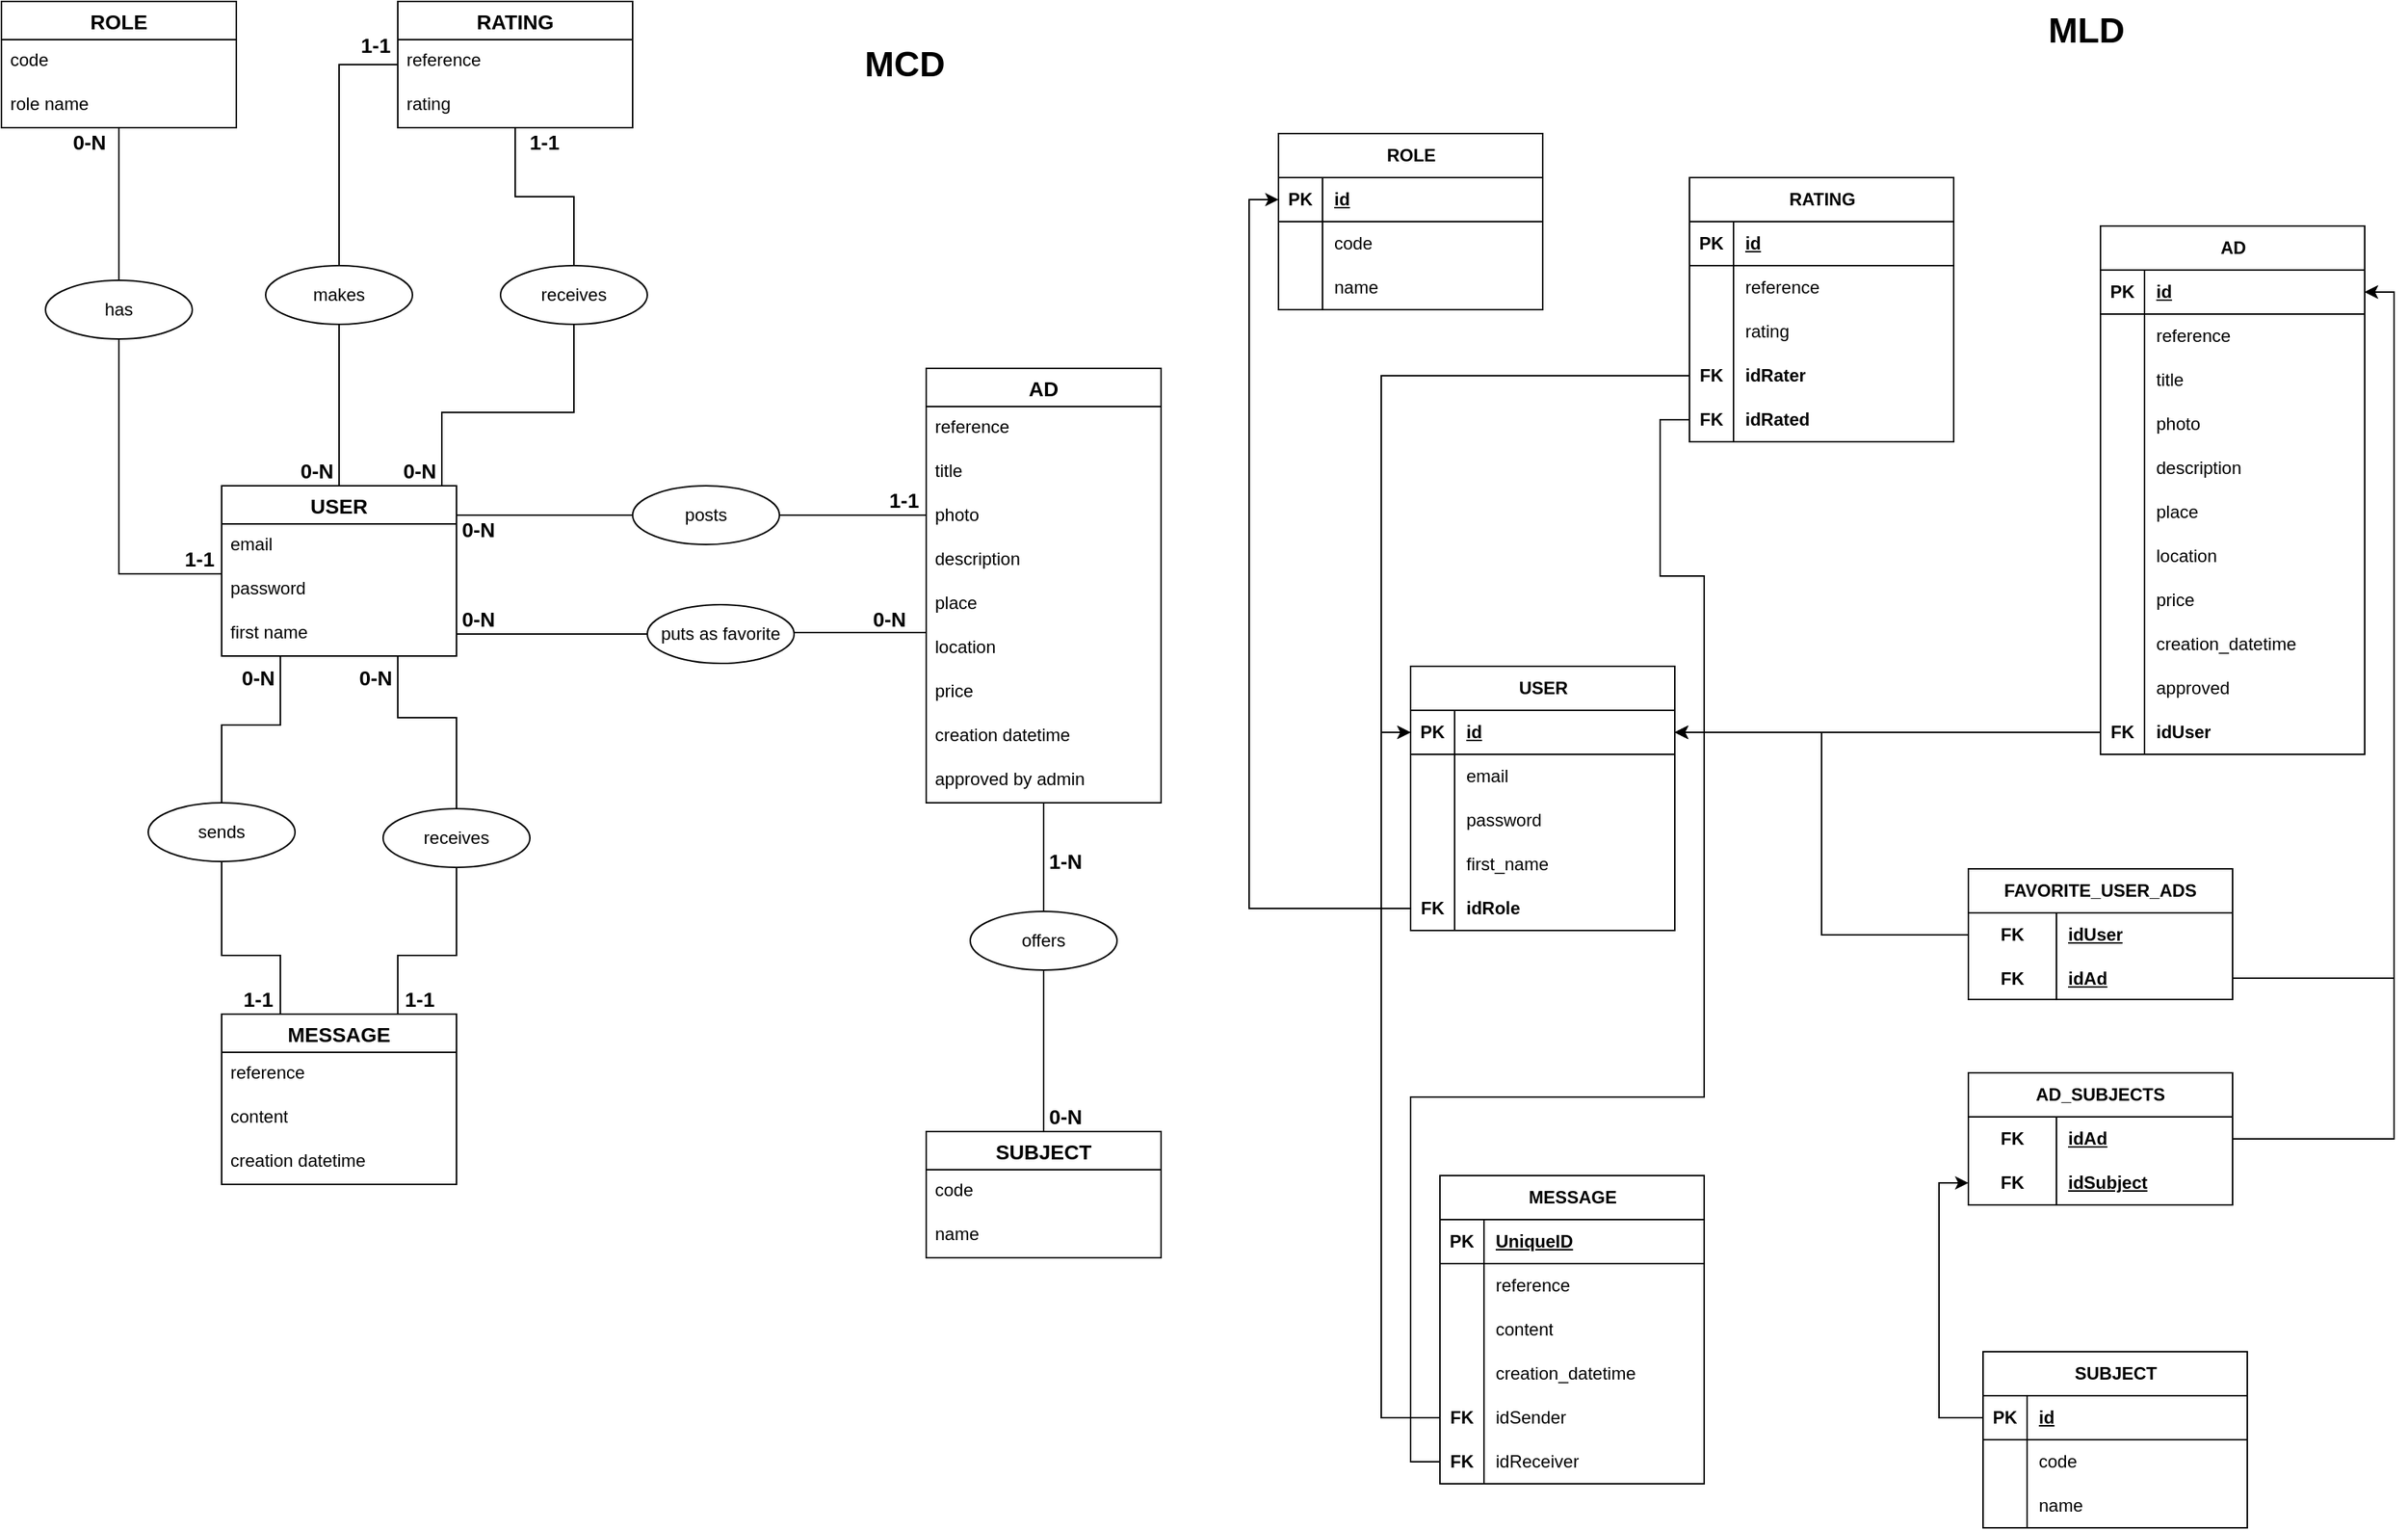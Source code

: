<mxfile version="22.1.15" type="device">
  <diagram name="Page-1" id="vNEAPtegMiMN02PRfP8Z">
    <mxGraphModel dx="2726" dy="1660" grid="1" gridSize="10" guides="1" tooltips="1" connect="1" arrows="1" fold="1" page="1" pageScale="1" pageWidth="827" pageHeight="1169" math="0" shadow="0">
      <root>
        <mxCell id="0" />
        <mxCell id="1" parent="0" />
        <mxCell id="WwucjdIr0G6UB83R7BgD-1" value="ROLE" style="swimlane;fontStyle=1;childLayout=stackLayout;horizontal=1;startSize=26;horizontalStack=0;resizeParent=1;resizeParentMax=0;resizeLast=0;collapsible=1;marginBottom=0;align=center;fontSize=14;" parent="1" vertex="1">
          <mxGeometry x="10" y="70" width="160" height="86" as="geometry">
            <mxRectangle x="150" y="160" width="60" height="30" as="alternateBounds" />
          </mxGeometry>
        </mxCell>
        <mxCell id="WwucjdIr0G6UB83R7BgD-2" value="code&lt;br&gt;" style="text;strokeColor=none;fillColor=none;spacingLeft=4;spacingRight=4;overflow=hidden;rotatable=0;points=[[0,0.5],[1,0.5]];portConstraint=eastwest;fontSize=12;whiteSpace=wrap;html=1;" parent="WwucjdIr0G6UB83R7BgD-1" vertex="1">
          <mxGeometry y="26" width="160" height="30" as="geometry" />
        </mxCell>
        <mxCell id="WwucjdIr0G6UB83R7BgD-4" value="role name&lt;br&gt;" style="text;strokeColor=none;fillColor=none;spacingLeft=4;spacingRight=4;overflow=hidden;rotatable=0;points=[[0,0.5],[1,0.5]];portConstraint=eastwest;fontSize=12;whiteSpace=wrap;html=1;" parent="WwucjdIr0G6UB83R7BgD-1" vertex="1">
          <mxGeometry y="56" width="160" height="30" as="geometry" />
        </mxCell>
        <mxCell id="WwucjdIr0G6UB83R7BgD-5" value="USER" style="swimlane;fontStyle=1;childLayout=stackLayout;horizontal=1;startSize=26;horizontalStack=0;resizeParent=1;resizeParentMax=0;resizeLast=0;collapsible=1;marginBottom=0;align=center;fontSize=14;" parent="1" vertex="1">
          <mxGeometry x="160" y="400" width="160" height="116" as="geometry" />
        </mxCell>
        <mxCell id="WwucjdIr0G6UB83R7BgD-6" value="email" style="text;strokeColor=none;fillColor=none;spacingLeft=4;spacingRight=4;overflow=hidden;rotatable=0;points=[[0,0.5],[1,0.5]];portConstraint=eastwest;fontSize=12;whiteSpace=wrap;html=1;" parent="WwucjdIr0G6UB83R7BgD-5" vertex="1">
          <mxGeometry y="26" width="160" height="30" as="geometry" />
        </mxCell>
        <mxCell id="WwucjdIr0G6UB83R7BgD-7" value="password" style="text;strokeColor=none;fillColor=none;spacingLeft=4;spacingRight=4;overflow=hidden;rotatable=0;points=[[0,0.5],[1,0.5]];portConstraint=eastwest;fontSize=12;whiteSpace=wrap;html=1;" parent="WwucjdIr0G6UB83R7BgD-5" vertex="1">
          <mxGeometry y="56" width="160" height="30" as="geometry" />
        </mxCell>
        <mxCell id="WwucjdIr0G6UB83R7BgD-8" value="first name" style="text;strokeColor=none;fillColor=none;spacingLeft=4;spacingRight=4;overflow=hidden;rotatable=0;points=[[0,0.5],[1,0.5]];portConstraint=eastwest;fontSize=12;whiteSpace=wrap;html=1;" parent="WwucjdIr0G6UB83R7BgD-5" vertex="1">
          <mxGeometry y="86" width="160" height="30" as="geometry" />
        </mxCell>
        <mxCell id="WwucjdIr0G6UB83R7BgD-9" value="AD" style="swimlane;fontStyle=1;childLayout=stackLayout;horizontal=1;startSize=26;horizontalStack=0;resizeParent=1;resizeParentMax=0;resizeLast=0;collapsible=1;marginBottom=0;align=center;fontSize=14;" parent="1" vertex="1">
          <mxGeometry x="640" y="320" width="160" height="296" as="geometry" />
        </mxCell>
        <mxCell id="WwucjdIr0G6UB83R7BgD-10" value="reference&lt;br&gt;" style="text;strokeColor=none;fillColor=none;spacingLeft=4;spacingRight=4;overflow=hidden;rotatable=0;points=[[0,0.5],[1,0.5]];portConstraint=eastwest;fontSize=12;whiteSpace=wrap;html=1;" parent="WwucjdIr0G6UB83R7BgD-9" vertex="1">
          <mxGeometry y="26" width="160" height="30" as="geometry" />
        </mxCell>
        <mxCell id="WwucjdIr0G6UB83R7BgD-11" value="title" style="text;strokeColor=none;fillColor=none;spacingLeft=4;spacingRight=4;overflow=hidden;rotatable=0;points=[[0,0.5],[1,0.5]];portConstraint=eastwest;fontSize=12;whiteSpace=wrap;html=1;" parent="WwucjdIr0G6UB83R7BgD-9" vertex="1">
          <mxGeometry y="56" width="160" height="30" as="geometry" />
        </mxCell>
        <mxCell id="WwucjdIr0G6UB83R7BgD-12" value="photo" style="text;strokeColor=none;fillColor=none;spacingLeft=4;spacingRight=4;overflow=hidden;rotatable=0;points=[[0,0.5],[1,0.5]];portConstraint=eastwest;fontSize=12;whiteSpace=wrap;html=1;" parent="WwucjdIr0G6UB83R7BgD-9" vertex="1">
          <mxGeometry y="86" width="160" height="30" as="geometry" />
        </mxCell>
        <mxCell id="WwucjdIr0G6UB83R7BgD-17" value="description&lt;br&gt;" style="text;strokeColor=none;fillColor=none;spacingLeft=4;spacingRight=4;overflow=hidden;rotatable=0;points=[[0,0.5],[1,0.5]];portConstraint=eastwest;fontSize=12;whiteSpace=wrap;html=1;" parent="WwucjdIr0G6UB83R7BgD-9" vertex="1">
          <mxGeometry y="116" width="160" height="30" as="geometry" />
        </mxCell>
        <mxCell id="WwucjdIr0G6UB83R7BgD-16" value="place" style="text;strokeColor=none;fillColor=none;spacingLeft=4;spacingRight=4;overflow=hidden;rotatable=0;points=[[0,0.5],[1,0.5]];portConstraint=eastwest;fontSize=12;whiteSpace=wrap;html=1;" parent="WwucjdIr0G6UB83R7BgD-9" vertex="1">
          <mxGeometry y="146" width="160" height="30" as="geometry" />
        </mxCell>
        <mxCell id="WwucjdIr0G6UB83R7BgD-15" value="location&lt;br&gt;" style="text;strokeColor=none;fillColor=none;spacingLeft=4;spacingRight=4;overflow=hidden;rotatable=0;points=[[0,0.5],[1,0.5]];portConstraint=eastwest;fontSize=12;whiteSpace=wrap;html=1;" parent="WwucjdIr0G6UB83R7BgD-9" vertex="1">
          <mxGeometry y="176" width="160" height="30" as="geometry" />
        </mxCell>
        <mxCell id="WwucjdIr0G6UB83R7BgD-14" value="price" style="text;strokeColor=none;fillColor=none;spacingLeft=4;spacingRight=4;overflow=hidden;rotatable=0;points=[[0,0.5],[1,0.5]];portConstraint=eastwest;fontSize=12;whiteSpace=wrap;html=1;" parent="WwucjdIr0G6UB83R7BgD-9" vertex="1">
          <mxGeometry y="206" width="160" height="30" as="geometry" />
        </mxCell>
        <mxCell id="iQLNiyXHf786O75iviqc-61" value="creation datetime" style="text;strokeColor=none;fillColor=none;spacingLeft=4;spacingRight=4;overflow=hidden;rotatable=0;points=[[0,0.5],[1,0.5]];portConstraint=eastwest;fontSize=12;whiteSpace=wrap;html=1;" vertex="1" parent="WwucjdIr0G6UB83R7BgD-9">
          <mxGeometry y="236" width="160" height="30" as="geometry" />
        </mxCell>
        <mxCell id="WwucjdIr0G6UB83R7BgD-19" value="approved by admin" style="text;strokeColor=none;fillColor=none;spacingLeft=4;spacingRight=4;overflow=hidden;rotatable=0;points=[[0,0.5],[1,0.5]];portConstraint=eastwest;fontSize=12;whiteSpace=wrap;html=1;" parent="WwucjdIr0G6UB83R7BgD-9" vertex="1">
          <mxGeometry y="266" width="160" height="30" as="geometry" />
        </mxCell>
        <mxCell id="iQLNiyXHf786O75iviqc-1" value="SUBJECT" style="swimlane;fontStyle=1;childLayout=stackLayout;horizontal=1;startSize=26;horizontalStack=0;resizeParent=1;resizeParentMax=0;resizeLast=0;collapsible=1;marginBottom=0;align=center;fontSize=14;" vertex="1" parent="1">
          <mxGeometry x="640" y="840" width="160" height="86" as="geometry" />
        </mxCell>
        <mxCell id="iQLNiyXHf786O75iviqc-2" value="code&amp;nbsp;" style="text;strokeColor=none;fillColor=none;spacingLeft=4;spacingRight=4;overflow=hidden;rotatable=0;points=[[0,0.5],[1,0.5]];portConstraint=eastwest;fontSize=12;whiteSpace=wrap;html=1;" vertex="1" parent="iQLNiyXHf786O75iviqc-1">
          <mxGeometry y="26" width="160" height="30" as="geometry" />
        </mxCell>
        <mxCell id="iQLNiyXHf786O75iviqc-3" value="name" style="text;strokeColor=none;fillColor=none;spacingLeft=4;spacingRight=4;overflow=hidden;rotatable=0;points=[[0,0.5],[1,0.5]];portConstraint=eastwest;fontSize=12;whiteSpace=wrap;html=1;" vertex="1" parent="iQLNiyXHf786O75iviqc-1">
          <mxGeometry y="56" width="160" height="30" as="geometry" />
        </mxCell>
        <mxCell id="iQLNiyXHf786O75iviqc-5" value="MESSAGE" style="swimlane;fontStyle=1;childLayout=stackLayout;horizontal=1;startSize=26;horizontalStack=0;resizeParent=1;resizeParentMax=0;resizeLast=0;collapsible=1;marginBottom=0;align=center;fontSize=14;" vertex="1" parent="1">
          <mxGeometry x="160" y="760" width="160" height="116" as="geometry" />
        </mxCell>
        <mxCell id="iQLNiyXHf786O75iviqc-6" value="reference&lt;br&gt;" style="text;strokeColor=none;fillColor=none;spacingLeft=4;spacingRight=4;overflow=hidden;rotatable=0;points=[[0,0.5],[1,0.5]];portConstraint=eastwest;fontSize=12;whiteSpace=wrap;html=1;" vertex="1" parent="iQLNiyXHf786O75iviqc-5">
          <mxGeometry y="26" width="160" height="30" as="geometry" />
        </mxCell>
        <mxCell id="iQLNiyXHf786O75iviqc-7" value="content&lt;br&gt;" style="text;strokeColor=none;fillColor=none;spacingLeft=4;spacingRight=4;overflow=hidden;rotatable=0;points=[[0,0.5],[1,0.5]];portConstraint=eastwest;fontSize=12;whiteSpace=wrap;html=1;" vertex="1" parent="iQLNiyXHf786O75iviqc-5">
          <mxGeometry y="56" width="160" height="30" as="geometry" />
        </mxCell>
        <mxCell id="iQLNiyXHf786O75iviqc-8" value="creation datetime" style="text;strokeColor=none;fillColor=none;spacingLeft=4;spacingRight=4;overflow=hidden;rotatable=0;points=[[0,0.5],[1,0.5]];portConstraint=eastwest;fontSize=12;whiteSpace=wrap;html=1;" vertex="1" parent="iQLNiyXHf786O75iviqc-5">
          <mxGeometry y="86" width="160" height="30" as="geometry" />
        </mxCell>
        <mxCell id="iQLNiyXHf786O75iviqc-9" value="RATING" style="swimlane;fontStyle=1;childLayout=stackLayout;horizontal=1;startSize=26;horizontalStack=0;resizeParent=1;resizeParentMax=0;resizeLast=0;collapsible=1;marginBottom=0;align=center;fontSize=14;" vertex="1" parent="1">
          <mxGeometry x="280" y="70" width="160" height="86" as="geometry" />
        </mxCell>
        <mxCell id="iQLNiyXHf786O75iviqc-10" value="reference&amp;nbsp;&lt;br&gt;" style="text;strokeColor=none;fillColor=none;spacingLeft=4;spacingRight=4;overflow=hidden;rotatable=0;points=[[0,0.5],[1,0.5]];portConstraint=eastwest;fontSize=12;whiteSpace=wrap;html=1;" vertex="1" parent="iQLNiyXHf786O75iviqc-9">
          <mxGeometry y="26" width="160" height="30" as="geometry" />
        </mxCell>
        <mxCell id="iQLNiyXHf786O75iviqc-13" value="rating" style="text;strokeColor=none;fillColor=none;spacingLeft=4;spacingRight=4;overflow=hidden;rotatable=0;points=[[0,0.5],[1,0.5]];portConstraint=eastwest;fontSize=12;whiteSpace=wrap;html=1;" vertex="1" parent="iQLNiyXHf786O75iviqc-9">
          <mxGeometry y="56" width="160" height="30" as="geometry" />
        </mxCell>
        <mxCell id="iQLNiyXHf786O75iviqc-17" style="edgeStyle=orthogonalEdgeStyle;rounded=0;orthogonalLoop=1;jettySize=auto;html=1;endArrow=none;endFill=0;" edge="1" parent="1" source="iQLNiyXHf786O75iviqc-16" target="WwucjdIr0G6UB83R7BgD-1">
          <mxGeometry relative="1" as="geometry">
            <Array as="points">
              <mxPoint x="90" y="230" />
              <mxPoint x="90" y="230" />
            </Array>
          </mxGeometry>
        </mxCell>
        <mxCell id="iQLNiyXHf786O75iviqc-18" style="edgeStyle=orthogonalEdgeStyle;rounded=0;orthogonalLoop=1;jettySize=auto;html=1;endArrow=none;endFill=0;entryX=1;entryY=1;entryDx=0;entryDy=0;" edge="1" parent="1" target="iQLNiyXHf786O75iviqc-42">
          <mxGeometry relative="1" as="geometry">
            <mxPoint x="90" y="296.0" as="sourcePoint" />
            <mxPoint x="130" y="460" as="targetPoint" />
            <Array as="points">
              <mxPoint x="90" y="460" />
            </Array>
          </mxGeometry>
        </mxCell>
        <mxCell id="iQLNiyXHf786O75iviqc-16" value="has" style="ellipse;whiteSpace=wrap;html=1;align=center;" vertex="1" parent="1">
          <mxGeometry x="40" y="260" width="100" height="40" as="geometry" />
        </mxCell>
        <mxCell id="iQLNiyXHf786O75iviqc-21" style="edgeStyle=orthogonalEdgeStyle;rounded=0;orthogonalLoop=1;jettySize=auto;html=1;endArrow=none;endFill=0;" edge="1" parent="1" source="iQLNiyXHf786O75iviqc-20" target="iQLNiyXHf786O75iviqc-9">
          <mxGeometry relative="1" as="geometry" />
        </mxCell>
        <mxCell id="iQLNiyXHf786O75iviqc-22" style="edgeStyle=orthogonalEdgeStyle;rounded=0;orthogonalLoop=1;jettySize=auto;html=1;endArrow=none;endFill=0;" edge="1" parent="1" target="WwucjdIr0G6UB83R7BgD-5">
          <mxGeometry relative="1" as="geometry">
            <mxPoint x="410" y="280" as="sourcePoint" />
            <mxPoint x="340" y="400" as="targetPoint" />
            <Array as="points">
              <mxPoint x="400" y="280" />
              <mxPoint x="400" y="350" />
              <mxPoint x="310" y="350" />
            </Array>
          </mxGeometry>
        </mxCell>
        <mxCell id="iQLNiyXHf786O75iviqc-20" value="receives" style="ellipse;whiteSpace=wrap;html=1;align=center;" vertex="1" parent="1">
          <mxGeometry x="350" y="250" width="100" height="40" as="geometry" />
        </mxCell>
        <mxCell id="iQLNiyXHf786O75iviqc-25" style="edgeStyle=orthogonalEdgeStyle;rounded=0;orthogonalLoop=1;jettySize=auto;html=1;endArrow=none;endFill=0;" edge="1" parent="1" source="iQLNiyXHf786O75iviqc-24">
          <mxGeometry relative="1" as="geometry">
            <mxPoint x="320" y="420" as="targetPoint" />
            <Array as="points">
              <mxPoint x="350" y="420" />
              <mxPoint x="350" y="420" />
            </Array>
          </mxGeometry>
        </mxCell>
        <mxCell id="iQLNiyXHf786O75iviqc-26" style="edgeStyle=orthogonalEdgeStyle;rounded=0;orthogonalLoop=1;jettySize=auto;html=1;endArrow=none;endFill=0;" edge="1" parent="1" source="iQLNiyXHf786O75iviqc-24" target="WwucjdIr0G6UB83R7BgD-9">
          <mxGeometry relative="1" as="geometry">
            <Array as="points">
              <mxPoint x="620" y="420" />
              <mxPoint x="620" y="420" />
            </Array>
          </mxGeometry>
        </mxCell>
        <mxCell id="iQLNiyXHf786O75iviqc-24" value="posts" style="ellipse;whiteSpace=wrap;html=1;align=center;" vertex="1" parent="1">
          <mxGeometry x="440" y="400" width="100" height="40" as="geometry" />
        </mxCell>
        <mxCell id="iQLNiyXHf786O75iviqc-28" style="edgeStyle=orthogonalEdgeStyle;rounded=0;orthogonalLoop=1;jettySize=auto;html=1;endArrow=none;endFill=0;" edge="1" parent="1" source="iQLNiyXHf786O75iviqc-27" target="WwucjdIr0G6UB83R7BgD-5">
          <mxGeometry relative="1" as="geometry">
            <Array as="points">
              <mxPoint x="360" y="501" />
              <mxPoint x="360" y="501" />
            </Array>
          </mxGeometry>
        </mxCell>
        <mxCell id="iQLNiyXHf786O75iviqc-29" style="edgeStyle=orthogonalEdgeStyle;rounded=0;orthogonalLoop=1;jettySize=auto;html=1;endArrow=none;endFill=0;" edge="1" parent="1" source="iQLNiyXHf786O75iviqc-27" target="WwucjdIr0G6UB83R7BgD-9">
          <mxGeometry relative="1" as="geometry">
            <Array as="points">
              <mxPoint x="620" y="500" />
              <mxPoint x="620" y="500" />
            </Array>
          </mxGeometry>
        </mxCell>
        <mxCell id="iQLNiyXHf786O75iviqc-27" value="puts as favorite" style="ellipse;whiteSpace=wrap;html=1;align=center;" vertex="1" parent="1">
          <mxGeometry x="450" y="481" width="100" height="40" as="geometry" />
        </mxCell>
        <mxCell id="iQLNiyXHf786O75iviqc-33" style="edgeStyle=orthogonalEdgeStyle;rounded=0;orthogonalLoop=1;jettySize=auto;html=1;endArrow=none;endFill=0;" edge="1" parent="1" source="iQLNiyXHf786O75iviqc-31" target="WwucjdIr0G6UB83R7BgD-5">
          <mxGeometry relative="1" as="geometry">
            <Array as="points">
              <mxPoint x="160" y="563" />
              <mxPoint x="200" y="563" />
            </Array>
          </mxGeometry>
        </mxCell>
        <mxCell id="iQLNiyXHf786O75iviqc-34" style="edgeStyle=orthogonalEdgeStyle;rounded=0;orthogonalLoop=1;jettySize=auto;html=1;endArrow=none;endFill=0;" edge="1" parent="1" source="iQLNiyXHf786O75iviqc-31" target="iQLNiyXHf786O75iviqc-5">
          <mxGeometry relative="1" as="geometry">
            <Array as="points">
              <mxPoint x="160" y="720" />
              <mxPoint x="200" y="720" />
            </Array>
          </mxGeometry>
        </mxCell>
        <mxCell id="iQLNiyXHf786O75iviqc-31" value="sends" style="ellipse;whiteSpace=wrap;html=1;align=center;" vertex="1" parent="1">
          <mxGeometry x="110" y="616" width="100" height="40" as="geometry" />
        </mxCell>
        <mxCell id="iQLNiyXHf786O75iviqc-35" style="edgeStyle=orthogonalEdgeStyle;rounded=0;orthogonalLoop=1;jettySize=auto;html=1;endArrow=none;endFill=0;" edge="1" parent="1" source="iQLNiyXHf786O75iviqc-32" target="WwucjdIr0G6UB83R7BgD-5">
          <mxGeometry relative="1" as="geometry">
            <Array as="points">
              <mxPoint x="320" y="558" />
              <mxPoint x="280" y="558" />
            </Array>
          </mxGeometry>
        </mxCell>
        <mxCell id="iQLNiyXHf786O75iviqc-36" style="edgeStyle=orthogonalEdgeStyle;rounded=0;orthogonalLoop=1;jettySize=auto;html=1;endArrow=none;endFill=0;" edge="1" parent="1" source="iQLNiyXHf786O75iviqc-32" target="iQLNiyXHf786O75iviqc-5">
          <mxGeometry relative="1" as="geometry">
            <Array as="points">
              <mxPoint x="320" y="720" />
              <mxPoint x="280" y="720" />
            </Array>
          </mxGeometry>
        </mxCell>
        <mxCell id="iQLNiyXHf786O75iviqc-32" value="receives" style="ellipse;whiteSpace=wrap;html=1;align=center;" vertex="1" parent="1">
          <mxGeometry x="270" y="620" width="100" height="40" as="geometry" />
        </mxCell>
        <mxCell id="iQLNiyXHf786O75iviqc-38" style="edgeStyle=orthogonalEdgeStyle;rounded=0;orthogonalLoop=1;jettySize=auto;html=1;endArrow=none;endFill=0;" edge="1" parent="1" source="iQLNiyXHf786O75iviqc-37" target="WwucjdIr0G6UB83R7BgD-9">
          <mxGeometry relative="1" as="geometry" />
        </mxCell>
        <mxCell id="iQLNiyXHf786O75iviqc-39" style="edgeStyle=orthogonalEdgeStyle;rounded=0;orthogonalLoop=1;jettySize=auto;html=1;endArrow=none;endFill=0;" edge="1" parent="1" source="iQLNiyXHf786O75iviqc-37" target="iQLNiyXHf786O75iviqc-1">
          <mxGeometry relative="1" as="geometry" />
        </mxCell>
        <mxCell id="iQLNiyXHf786O75iviqc-37" value="offers" style="ellipse;whiteSpace=wrap;html=1;align=center;" vertex="1" parent="1">
          <mxGeometry x="670" y="690" width="100" height="40" as="geometry" />
        </mxCell>
        <mxCell id="iQLNiyXHf786O75iviqc-42" value="1-1" style="text;html=1;strokeColor=none;fillColor=none;align=center;verticalAlign=middle;whiteSpace=wrap;rounded=0;fontStyle=1;fontSize=14;" vertex="1" parent="1">
          <mxGeometry x="130" y="440" width="30" height="20" as="geometry" />
        </mxCell>
        <mxCell id="iQLNiyXHf786O75iviqc-43" value="0-N" style="text;html=1;strokeColor=none;fillColor=none;align=center;verticalAlign=middle;whiteSpace=wrap;rounded=0;fontStyle=1;fontSize=14;" vertex="1" parent="1">
          <mxGeometry x="50" y="156" width="40" height="20" as="geometry" />
        </mxCell>
        <mxCell id="iQLNiyXHf786O75iviqc-44" value="0-N" style="text;html=1;strokeColor=none;fillColor=none;align=center;verticalAlign=middle;whiteSpace=wrap;rounded=0;fontStyle=1;fontSize=14;" vertex="1" parent="1">
          <mxGeometry x="280" y="380" width="30" height="20" as="geometry" />
        </mxCell>
        <mxCell id="iQLNiyXHf786O75iviqc-45" value="1-1" style="text;html=1;strokeColor=none;fillColor=none;align=center;verticalAlign=middle;whiteSpace=wrap;rounded=0;fontStyle=1;fontSize=14;" vertex="1" parent="1">
          <mxGeometry x="360" y="156" width="40" height="20" as="geometry" />
        </mxCell>
        <mxCell id="iQLNiyXHf786O75iviqc-47" style="edgeStyle=orthogonalEdgeStyle;rounded=0;orthogonalLoop=1;jettySize=auto;html=1;endArrow=none;endFill=0;" edge="1" parent="1" source="iQLNiyXHf786O75iviqc-46" target="iQLNiyXHf786O75iviqc-9">
          <mxGeometry relative="1" as="geometry">
            <Array as="points">
              <mxPoint x="240" y="113" />
            </Array>
          </mxGeometry>
        </mxCell>
        <mxCell id="iQLNiyXHf786O75iviqc-48" style="edgeStyle=orthogonalEdgeStyle;rounded=0;orthogonalLoop=1;jettySize=auto;html=1;endArrow=none;endFill=0;" edge="1" parent="1" source="iQLNiyXHf786O75iviqc-46" target="WwucjdIr0G6UB83R7BgD-5">
          <mxGeometry relative="1" as="geometry" />
        </mxCell>
        <mxCell id="iQLNiyXHf786O75iviqc-46" value="makes" style="ellipse;whiteSpace=wrap;html=1;align=center;" vertex="1" parent="1">
          <mxGeometry x="190" y="250" width="100" height="40" as="geometry" />
        </mxCell>
        <mxCell id="iQLNiyXHf786O75iviqc-50" value="0-N" style="text;html=1;strokeColor=none;fillColor=none;align=center;verticalAlign=middle;whiteSpace=wrap;rounded=0;fontStyle=1;fontSize=14;" vertex="1" parent="1">
          <mxGeometry x="210" y="380" width="30" height="20" as="geometry" />
        </mxCell>
        <mxCell id="iQLNiyXHf786O75iviqc-51" value="1-1" style="text;html=1;strokeColor=none;fillColor=none;align=center;verticalAlign=middle;whiteSpace=wrap;rounded=0;fontStyle=1;fontSize=14;" vertex="1" parent="1">
          <mxGeometry x="250" y="90" width="30" height="20" as="geometry" />
        </mxCell>
        <mxCell id="iQLNiyXHf786O75iviqc-52" value="0-N" style="text;html=1;strokeColor=none;fillColor=none;align=center;verticalAlign=middle;whiteSpace=wrap;rounded=0;fontStyle=1;fontSize=14;" vertex="1" parent="1">
          <mxGeometry x="170" y="521" width="30" height="20" as="geometry" />
        </mxCell>
        <mxCell id="iQLNiyXHf786O75iviqc-53" value="0-N" style="text;html=1;strokeColor=none;fillColor=none;align=center;verticalAlign=middle;whiteSpace=wrap;rounded=0;fontStyle=1;fontSize=14;" vertex="1" parent="1">
          <mxGeometry x="250" y="521" width="30" height="20" as="geometry" />
        </mxCell>
        <mxCell id="iQLNiyXHf786O75iviqc-55" value="1-1" style="text;html=1;strokeColor=none;fillColor=none;align=center;verticalAlign=middle;whiteSpace=wrap;rounded=0;fontStyle=1;fontSize=14;" vertex="1" parent="1">
          <mxGeometry x="170" y="740" width="30" height="20" as="geometry" />
        </mxCell>
        <mxCell id="iQLNiyXHf786O75iviqc-56" value="1-1" style="text;html=1;strokeColor=none;fillColor=none;align=center;verticalAlign=middle;whiteSpace=wrap;rounded=0;fontStyle=1;fontSize=14;" vertex="1" parent="1">
          <mxGeometry x="280" y="740" width="30" height="20" as="geometry" />
        </mxCell>
        <mxCell id="iQLNiyXHf786O75iviqc-57" value="0-N" style="text;html=1;strokeColor=none;fillColor=none;align=center;verticalAlign=middle;whiteSpace=wrap;rounded=0;fontStyle=1;fontSize=14;" vertex="1" parent="1">
          <mxGeometry x="320" y="420" width="30" height="20" as="geometry" />
        </mxCell>
        <mxCell id="iQLNiyXHf786O75iviqc-58" value="1-1" style="text;html=1;strokeColor=none;fillColor=none;align=center;verticalAlign=middle;whiteSpace=wrap;rounded=0;fontStyle=1;fontSize=14;" vertex="1" parent="1">
          <mxGeometry x="610" y="400" width="30" height="20" as="geometry" />
        </mxCell>
        <mxCell id="iQLNiyXHf786O75iviqc-59" value="0-N" style="text;html=1;strokeColor=none;fillColor=none;align=center;verticalAlign=middle;whiteSpace=wrap;rounded=0;fontStyle=1;fontSize=14;" vertex="1" parent="1">
          <mxGeometry x="320" y="481" width="30" height="20" as="geometry" />
        </mxCell>
        <mxCell id="iQLNiyXHf786O75iviqc-60" value="0-N" style="text;html=1;strokeColor=none;fillColor=none;align=center;verticalAlign=middle;whiteSpace=wrap;rounded=0;fontStyle=1;fontSize=14;" vertex="1" parent="1">
          <mxGeometry x="600" y="481" width="30" height="20" as="geometry" />
        </mxCell>
        <mxCell id="iQLNiyXHf786O75iviqc-62" value="1-N" style="text;html=1;strokeColor=none;fillColor=none;align=center;verticalAlign=middle;whiteSpace=wrap;rounded=0;fontStyle=1;fontSize=14;" vertex="1" parent="1">
          <mxGeometry x="720" y="646" width="30" height="20" as="geometry" />
        </mxCell>
        <mxCell id="iQLNiyXHf786O75iviqc-63" value="0-N" style="text;html=1;strokeColor=none;fillColor=none;align=center;verticalAlign=middle;whiteSpace=wrap;rounded=0;fontStyle=1;fontSize=14;" vertex="1" parent="1">
          <mxGeometry x="720" y="820" width="30" height="20" as="geometry" />
        </mxCell>
        <mxCell id="iQLNiyXHf786O75iviqc-64" value="MCD" style="text;strokeColor=none;fillColor=none;html=1;fontSize=24;fontStyle=1;verticalAlign=middle;align=center;" vertex="1" parent="1">
          <mxGeometry x="575" y="93" width="100" height="40" as="geometry" />
        </mxCell>
        <mxCell id="iQLNiyXHf786O75iviqc-65" value="ROLE" style="shape=table;startSize=30;container=1;collapsible=1;childLayout=tableLayout;fixedRows=1;rowLines=0;fontStyle=1;align=center;resizeLast=1;html=1;" vertex="1" parent="1">
          <mxGeometry x="880" y="160" width="180" height="120" as="geometry" />
        </mxCell>
        <mxCell id="iQLNiyXHf786O75iviqc-66" value="" style="shape=tableRow;horizontal=0;startSize=0;swimlaneHead=0;swimlaneBody=0;fillColor=none;collapsible=0;dropTarget=0;points=[[0,0.5],[1,0.5]];portConstraint=eastwest;top=0;left=0;right=0;bottom=1;" vertex="1" parent="iQLNiyXHf786O75iviqc-65">
          <mxGeometry y="30" width="180" height="30" as="geometry" />
        </mxCell>
        <mxCell id="iQLNiyXHf786O75iviqc-67" value="PK" style="shape=partialRectangle;connectable=0;fillColor=none;top=0;left=0;bottom=0;right=0;fontStyle=1;overflow=hidden;whiteSpace=wrap;html=1;" vertex="1" parent="iQLNiyXHf786O75iviqc-66">
          <mxGeometry width="30" height="30" as="geometry">
            <mxRectangle width="30" height="30" as="alternateBounds" />
          </mxGeometry>
        </mxCell>
        <mxCell id="iQLNiyXHf786O75iviqc-68" value="id" style="shape=partialRectangle;connectable=0;fillColor=none;top=0;left=0;bottom=0;right=0;align=left;spacingLeft=6;fontStyle=5;overflow=hidden;whiteSpace=wrap;html=1;" vertex="1" parent="iQLNiyXHf786O75iviqc-66">
          <mxGeometry x="30" width="150" height="30" as="geometry">
            <mxRectangle width="150" height="30" as="alternateBounds" />
          </mxGeometry>
        </mxCell>
        <mxCell id="iQLNiyXHf786O75iviqc-69" value="" style="shape=tableRow;horizontal=0;startSize=0;swimlaneHead=0;swimlaneBody=0;fillColor=none;collapsible=0;dropTarget=0;points=[[0,0.5],[1,0.5]];portConstraint=eastwest;top=0;left=0;right=0;bottom=0;" vertex="1" parent="iQLNiyXHf786O75iviqc-65">
          <mxGeometry y="60" width="180" height="30" as="geometry" />
        </mxCell>
        <mxCell id="iQLNiyXHf786O75iviqc-70" value="" style="shape=partialRectangle;connectable=0;fillColor=none;top=0;left=0;bottom=0;right=0;editable=1;overflow=hidden;whiteSpace=wrap;html=1;" vertex="1" parent="iQLNiyXHf786O75iviqc-69">
          <mxGeometry width="30" height="30" as="geometry">
            <mxRectangle width="30" height="30" as="alternateBounds" />
          </mxGeometry>
        </mxCell>
        <mxCell id="iQLNiyXHf786O75iviqc-71" value="code" style="shape=partialRectangle;connectable=0;fillColor=none;top=0;left=0;bottom=0;right=0;align=left;spacingLeft=6;overflow=hidden;whiteSpace=wrap;html=1;" vertex="1" parent="iQLNiyXHf786O75iviqc-69">
          <mxGeometry x="30" width="150" height="30" as="geometry">
            <mxRectangle width="150" height="30" as="alternateBounds" />
          </mxGeometry>
        </mxCell>
        <mxCell id="iQLNiyXHf786O75iviqc-72" value="" style="shape=tableRow;horizontal=0;startSize=0;swimlaneHead=0;swimlaneBody=0;fillColor=none;collapsible=0;dropTarget=0;points=[[0,0.5],[1,0.5]];portConstraint=eastwest;top=0;left=0;right=0;bottom=0;" vertex="1" parent="iQLNiyXHf786O75iviqc-65">
          <mxGeometry y="90" width="180" height="30" as="geometry" />
        </mxCell>
        <mxCell id="iQLNiyXHf786O75iviqc-73" value="" style="shape=partialRectangle;connectable=0;fillColor=none;top=0;left=0;bottom=0;right=0;editable=1;overflow=hidden;whiteSpace=wrap;html=1;" vertex="1" parent="iQLNiyXHf786O75iviqc-72">
          <mxGeometry width="30" height="30" as="geometry">
            <mxRectangle width="30" height="30" as="alternateBounds" />
          </mxGeometry>
        </mxCell>
        <mxCell id="iQLNiyXHf786O75iviqc-74" value="name" style="shape=partialRectangle;connectable=0;fillColor=none;top=0;left=0;bottom=0;right=0;align=left;spacingLeft=6;overflow=hidden;whiteSpace=wrap;html=1;" vertex="1" parent="iQLNiyXHf786O75iviqc-72">
          <mxGeometry x="30" width="150" height="30" as="geometry">
            <mxRectangle width="150" height="30" as="alternateBounds" />
          </mxGeometry>
        </mxCell>
        <mxCell id="iQLNiyXHf786O75iviqc-78" value="RATING" style="shape=table;startSize=30;container=1;collapsible=1;childLayout=tableLayout;fixedRows=1;rowLines=0;fontStyle=1;align=center;resizeLast=1;html=1;" vertex="1" parent="1">
          <mxGeometry x="1160" y="190" width="180" height="180" as="geometry" />
        </mxCell>
        <mxCell id="iQLNiyXHf786O75iviqc-79" value="" style="shape=tableRow;horizontal=0;startSize=0;swimlaneHead=0;swimlaneBody=0;fillColor=none;collapsible=0;dropTarget=0;points=[[0,0.5],[1,0.5]];portConstraint=eastwest;top=0;left=0;right=0;bottom=1;" vertex="1" parent="iQLNiyXHf786O75iviqc-78">
          <mxGeometry y="30" width="180" height="30" as="geometry" />
        </mxCell>
        <mxCell id="iQLNiyXHf786O75iviqc-80" value="PK" style="shape=partialRectangle;connectable=0;fillColor=none;top=0;left=0;bottom=0;right=0;fontStyle=1;overflow=hidden;whiteSpace=wrap;html=1;" vertex="1" parent="iQLNiyXHf786O75iviqc-79">
          <mxGeometry width="30" height="30" as="geometry">
            <mxRectangle width="30" height="30" as="alternateBounds" />
          </mxGeometry>
        </mxCell>
        <mxCell id="iQLNiyXHf786O75iviqc-81" value="id" style="shape=partialRectangle;connectable=0;fillColor=none;top=0;left=0;bottom=0;right=0;align=left;spacingLeft=6;fontStyle=5;overflow=hidden;whiteSpace=wrap;html=1;" vertex="1" parent="iQLNiyXHf786O75iviqc-79">
          <mxGeometry x="30" width="150" height="30" as="geometry">
            <mxRectangle width="150" height="30" as="alternateBounds" />
          </mxGeometry>
        </mxCell>
        <mxCell id="iQLNiyXHf786O75iviqc-82" value="" style="shape=tableRow;horizontal=0;startSize=0;swimlaneHead=0;swimlaneBody=0;fillColor=none;collapsible=0;dropTarget=0;points=[[0,0.5],[1,0.5]];portConstraint=eastwest;top=0;left=0;right=0;bottom=0;" vertex="1" parent="iQLNiyXHf786O75iviqc-78">
          <mxGeometry y="60" width="180" height="30" as="geometry" />
        </mxCell>
        <mxCell id="iQLNiyXHf786O75iviqc-83" value="" style="shape=partialRectangle;connectable=0;fillColor=none;top=0;left=0;bottom=0;right=0;editable=1;overflow=hidden;whiteSpace=wrap;html=1;" vertex="1" parent="iQLNiyXHf786O75iviqc-82">
          <mxGeometry width="30" height="30" as="geometry">
            <mxRectangle width="30" height="30" as="alternateBounds" />
          </mxGeometry>
        </mxCell>
        <mxCell id="iQLNiyXHf786O75iviqc-84" value="reference" style="shape=partialRectangle;connectable=0;fillColor=none;top=0;left=0;bottom=0;right=0;align=left;spacingLeft=6;overflow=hidden;whiteSpace=wrap;html=1;" vertex="1" parent="iQLNiyXHf786O75iviqc-82">
          <mxGeometry x="30" width="150" height="30" as="geometry">
            <mxRectangle width="150" height="30" as="alternateBounds" />
          </mxGeometry>
        </mxCell>
        <mxCell id="iQLNiyXHf786O75iviqc-85" value="" style="shape=tableRow;horizontal=0;startSize=0;swimlaneHead=0;swimlaneBody=0;fillColor=none;collapsible=0;dropTarget=0;points=[[0,0.5],[1,0.5]];portConstraint=eastwest;top=0;left=0;right=0;bottom=0;" vertex="1" parent="iQLNiyXHf786O75iviqc-78">
          <mxGeometry y="90" width="180" height="30" as="geometry" />
        </mxCell>
        <mxCell id="iQLNiyXHf786O75iviqc-86" value="" style="shape=partialRectangle;connectable=0;fillColor=none;top=0;left=0;bottom=0;right=0;editable=1;overflow=hidden;whiteSpace=wrap;html=1;" vertex="1" parent="iQLNiyXHf786O75iviqc-85">
          <mxGeometry width="30" height="30" as="geometry">
            <mxRectangle width="30" height="30" as="alternateBounds" />
          </mxGeometry>
        </mxCell>
        <mxCell id="iQLNiyXHf786O75iviqc-87" value="rating" style="shape=partialRectangle;connectable=0;fillColor=none;top=0;left=0;bottom=0;right=0;align=left;spacingLeft=6;overflow=hidden;whiteSpace=wrap;html=1;" vertex="1" parent="iQLNiyXHf786O75iviqc-85">
          <mxGeometry x="30" width="150" height="30" as="geometry">
            <mxRectangle width="150" height="30" as="alternateBounds" />
          </mxGeometry>
        </mxCell>
        <mxCell id="iQLNiyXHf786O75iviqc-88" value="" style="shape=tableRow;horizontal=0;startSize=0;swimlaneHead=0;swimlaneBody=0;fillColor=none;collapsible=0;dropTarget=0;points=[[0,0.5],[1,0.5]];portConstraint=eastwest;top=0;left=0;right=0;bottom=0;" vertex="1" parent="iQLNiyXHf786O75iviqc-78">
          <mxGeometry y="120" width="180" height="30" as="geometry" />
        </mxCell>
        <mxCell id="iQLNiyXHf786O75iviqc-89" value="&lt;b&gt;FK&lt;/b&gt;" style="shape=partialRectangle;connectable=0;fillColor=none;top=0;left=0;bottom=0;right=0;editable=1;overflow=hidden;whiteSpace=wrap;html=1;" vertex="1" parent="iQLNiyXHf786O75iviqc-88">
          <mxGeometry width="30" height="30" as="geometry">
            <mxRectangle width="30" height="30" as="alternateBounds" />
          </mxGeometry>
        </mxCell>
        <mxCell id="iQLNiyXHf786O75iviqc-90" value="idRater" style="shape=partialRectangle;connectable=0;fillColor=none;top=0;left=0;bottom=0;right=0;align=left;spacingLeft=6;overflow=hidden;whiteSpace=wrap;html=1;fontStyle=1" vertex="1" parent="iQLNiyXHf786O75iviqc-88">
          <mxGeometry x="30" width="150" height="30" as="geometry">
            <mxRectangle width="150" height="30" as="alternateBounds" />
          </mxGeometry>
        </mxCell>
        <mxCell id="iQLNiyXHf786O75iviqc-143" style="shape=tableRow;horizontal=0;startSize=0;swimlaneHead=0;swimlaneBody=0;fillColor=none;collapsible=0;dropTarget=0;points=[[0,0.5],[1,0.5]];portConstraint=eastwest;top=0;left=0;right=0;bottom=0;" vertex="1" parent="iQLNiyXHf786O75iviqc-78">
          <mxGeometry y="150" width="180" height="30" as="geometry" />
        </mxCell>
        <mxCell id="iQLNiyXHf786O75iviqc-144" value="&lt;b&gt;FK&lt;/b&gt;" style="shape=partialRectangle;connectable=0;fillColor=none;top=0;left=0;bottom=0;right=0;editable=1;overflow=hidden;whiteSpace=wrap;html=1;" vertex="1" parent="iQLNiyXHf786O75iviqc-143">
          <mxGeometry width="30" height="30" as="geometry">
            <mxRectangle width="30" height="30" as="alternateBounds" />
          </mxGeometry>
        </mxCell>
        <mxCell id="iQLNiyXHf786O75iviqc-145" value="idRated" style="shape=partialRectangle;connectable=0;fillColor=none;top=0;left=0;bottom=0;right=0;align=left;spacingLeft=6;overflow=hidden;whiteSpace=wrap;html=1;fontStyle=1" vertex="1" parent="iQLNiyXHf786O75iviqc-143">
          <mxGeometry x="30" width="150" height="30" as="geometry">
            <mxRectangle width="150" height="30" as="alternateBounds" />
          </mxGeometry>
        </mxCell>
        <mxCell id="iQLNiyXHf786O75iviqc-91" value="USER" style="shape=table;startSize=30;container=1;collapsible=1;childLayout=tableLayout;fixedRows=1;rowLines=0;fontStyle=1;align=center;resizeLast=1;html=1;" vertex="1" parent="1">
          <mxGeometry x="970" y="523" width="180" height="180" as="geometry" />
        </mxCell>
        <mxCell id="iQLNiyXHf786O75iviqc-92" value="" style="shape=tableRow;horizontal=0;startSize=0;swimlaneHead=0;swimlaneBody=0;fillColor=none;collapsible=0;dropTarget=0;points=[[0,0.5],[1,0.5]];portConstraint=eastwest;top=0;left=0;right=0;bottom=1;" vertex="1" parent="iQLNiyXHf786O75iviqc-91">
          <mxGeometry y="30" width="180" height="30" as="geometry" />
        </mxCell>
        <mxCell id="iQLNiyXHf786O75iviqc-93" value="PK" style="shape=partialRectangle;connectable=0;fillColor=none;top=0;left=0;bottom=0;right=0;fontStyle=1;overflow=hidden;whiteSpace=wrap;html=1;" vertex="1" parent="iQLNiyXHf786O75iviqc-92">
          <mxGeometry width="30" height="30" as="geometry">
            <mxRectangle width="30" height="30" as="alternateBounds" />
          </mxGeometry>
        </mxCell>
        <mxCell id="iQLNiyXHf786O75iviqc-94" value="id" style="shape=partialRectangle;connectable=0;fillColor=none;top=0;left=0;bottom=0;right=0;align=left;spacingLeft=6;fontStyle=5;overflow=hidden;whiteSpace=wrap;html=1;" vertex="1" parent="iQLNiyXHf786O75iviqc-92">
          <mxGeometry x="30" width="150" height="30" as="geometry">
            <mxRectangle width="150" height="30" as="alternateBounds" />
          </mxGeometry>
        </mxCell>
        <mxCell id="iQLNiyXHf786O75iviqc-95" value="" style="shape=tableRow;horizontal=0;startSize=0;swimlaneHead=0;swimlaneBody=0;fillColor=none;collapsible=0;dropTarget=0;points=[[0,0.5],[1,0.5]];portConstraint=eastwest;top=0;left=0;right=0;bottom=0;" vertex="1" parent="iQLNiyXHf786O75iviqc-91">
          <mxGeometry y="60" width="180" height="30" as="geometry" />
        </mxCell>
        <mxCell id="iQLNiyXHf786O75iviqc-96" value="" style="shape=partialRectangle;connectable=0;fillColor=none;top=0;left=0;bottom=0;right=0;editable=1;overflow=hidden;whiteSpace=wrap;html=1;" vertex="1" parent="iQLNiyXHf786O75iviqc-95">
          <mxGeometry width="30" height="30" as="geometry">
            <mxRectangle width="30" height="30" as="alternateBounds" />
          </mxGeometry>
        </mxCell>
        <mxCell id="iQLNiyXHf786O75iviqc-97" value="email" style="shape=partialRectangle;connectable=0;fillColor=none;top=0;left=0;bottom=0;right=0;align=left;spacingLeft=6;overflow=hidden;whiteSpace=wrap;html=1;" vertex="1" parent="iQLNiyXHf786O75iviqc-95">
          <mxGeometry x="30" width="150" height="30" as="geometry">
            <mxRectangle width="150" height="30" as="alternateBounds" />
          </mxGeometry>
        </mxCell>
        <mxCell id="iQLNiyXHf786O75iviqc-98" value="" style="shape=tableRow;horizontal=0;startSize=0;swimlaneHead=0;swimlaneBody=0;fillColor=none;collapsible=0;dropTarget=0;points=[[0,0.5],[1,0.5]];portConstraint=eastwest;top=0;left=0;right=0;bottom=0;" vertex="1" parent="iQLNiyXHf786O75iviqc-91">
          <mxGeometry y="90" width="180" height="30" as="geometry" />
        </mxCell>
        <mxCell id="iQLNiyXHf786O75iviqc-99" value="" style="shape=partialRectangle;connectable=0;fillColor=none;top=0;left=0;bottom=0;right=0;editable=1;overflow=hidden;whiteSpace=wrap;html=1;" vertex="1" parent="iQLNiyXHf786O75iviqc-98">
          <mxGeometry width="30" height="30" as="geometry">
            <mxRectangle width="30" height="30" as="alternateBounds" />
          </mxGeometry>
        </mxCell>
        <mxCell id="iQLNiyXHf786O75iviqc-100" value="password" style="shape=partialRectangle;connectable=0;fillColor=none;top=0;left=0;bottom=0;right=0;align=left;spacingLeft=6;overflow=hidden;whiteSpace=wrap;html=1;" vertex="1" parent="iQLNiyXHf786O75iviqc-98">
          <mxGeometry x="30" width="150" height="30" as="geometry">
            <mxRectangle width="150" height="30" as="alternateBounds" />
          </mxGeometry>
        </mxCell>
        <mxCell id="iQLNiyXHf786O75iviqc-101" value="" style="shape=tableRow;horizontal=0;startSize=0;swimlaneHead=0;swimlaneBody=0;fillColor=none;collapsible=0;dropTarget=0;points=[[0,0.5],[1,0.5]];portConstraint=eastwest;top=0;left=0;right=0;bottom=0;" vertex="1" parent="iQLNiyXHf786O75iviqc-91">
          <mxGeometry y="120" width="180" height="30" as="geometry" />
        </mxCell>
        <mxCell id="iQLNiyXHf786O75iviqc-102" value="" style="shape=partialRectangle;connectable=0;fillColor=none;top=0;left=0;bottom=0;right=0;editable=1;overflow=hidden;whiteSpace=wrap;html=1;" vertex="1" parent="iQLNiyXHf786O75iviqc-101">
          <mxGeometry width="30" height="30" as="geometry">
            <mxRectangle width="30" height="30" as="alternateBounds" />
          </mxGeometry>
        </mxCell>
        <mxCell id="iQLNiyXHf786O75iviqc-103" value="first_name" style="shape=partialRectangle;connectable=0;fillColor=none;top=0;left=0;bottom=0;right=0;align=left;spacingLeft=6;overflow=hidden;whiteSpace=wrap;html=1;" vertex="1" parent="iQLNiyXHf786O75iviqc-101">
          <mxGeometry x="30" width="150" height="30" as="geometry">
            <mxRectangle width="150" height="30" as="alternateBounds" />
          </mxGeometry>
        </mxCell>
        <mxCell id="iQLNiyXHf786O75iviqc-146" style="shape=tableRow;horizontal=0;startSize=0;swimlaneHead=0;swimlaneBody=0;fillColor=none;collapsible=0;dropTarget=0;points=[[0,0.5],[1,0.5]];portConstraint=eastwest;top=0;left=0;right=0;bottom=0;fontStyle=1" vertex="1" parent="iQLNiyXHf786O75iviqc-91">
          <mxGeometry y="150" width="180" height="30" as="geometry" />
        </mxCell>
        <mxCell id="iQLNiyXHf786O75iviqc-147" value="&lt;b&gt;FK&lt;/b&gt;" style="shape=partialRectangle;connectable=0;fillColor=none;top=0;left=0;bottom=0;right=0;editable=1;overflow=hidden;whiteSpace=wrap;html=1;" vertex="1" parent="iQLNiyXHf786O75iviqc-146">
          <mxGeometry width="30" height="30" as="geometry">
            <mxRectangle width="30" height="30" as="alternateBounds" />
          </mxGeometry>
        </mxCell>
        <mxCell id="iQLNiyXHf786O75iviqc-148" value="&lt;b&gt;idRole&lt;/b&gt;" style="shape=partialRectangle;connectable=0;fillColor=none;top=0;left=0;bottom=0;right=0;align=left;spacingLeft=6;overflow=hidden;whiteSpace=wrap;html=1;" vertex="1" parent="iQLNiyXHf786O75iviqc-146">
          <mxGeometry x="30" width="150" height="30" as="geometry">
            <mxRectangle width="150" height="30" as="alternateBounds" />
          </mxGeometry>
        </mxCell>
        <mxCell id="iQLNiyXHf786O75iviqc-104" value="MESSAGE" style="shape=table;startSize=30;container=1;collapsible=1;childLayout=tableLayout;fixedRows=1;rowLines=0;fontStyle=1;align=center;resizeLast=1;html=1;" vertex="1" parent="1">
          <mxGeometry x="990" y="870" width="180" height="210" as="geometry" />
        </mxCell>
        <mxCell id="iQLNiyXHf786O75iviqc-105" value="" style="shape=tableRow;horizontal=0;startSize=0;swimlaneHead=0;swimlaneBody=0;fillColor=none;collapsible=0;dropTarget=0;points=[[0,0.5],[1,0.5]];portConstraint=eastwest;top=0;left=0;right=0;bottom=1;" vertex="1" parent="iQLNiyXHf786O75iviqc-104">
          <mxGeometry y="30" width="180" height="30" as="geometry" />
        </mxCell>
        <mxCell id="iQLNiyXHf786O75iviqc-106" value="PK" style="shape=partialRectangle;connectable=0;fillColor=none;top=0;left=0;bottom=0;right=0;fontStyle=1;overflow=hidden;whiteSpace=wrap;html=1;" vertex="1" parent="iQLNiyXHf786O75iviqc-105">
          <mxGeometry width="30" height="30" as="geometry">
            <mxRectangle width="30" height="30" as="alternateBounds" />
          </mxGeometry>
        </mxCell>
        <mxCell id="iQLNiyXHf786O75iviqc-107" value="UniqueID" style="shape=partialRectangle;connectable=0;fillColor=none;top=0;left=0;bottom=0;right=0;align=left;spacingLeft=6;fontStyle=5;overflow=hidden;whiteSpace=wrap;html=1;" vertex="1" parent="iQLNiyXHf786O75iviqc-105">
          <mxGeometry x="30" width="150" height="30" as="geometry">
            <mxRectangle width="150" height="30" as="alternateBounds" />
          </mxGeometry>
        </mxCell>
        <mxCell id="iQLNiyXHf786O75iviqc-108" value="" style="shape=tableRow;horizontal=0;startSize=0;swimlaneHead=0;swimlaneBody=0;fillColor=none;collapsible=0;dropTarget=0;points=[[0,0.5],[1,0.5]];portConstraint=eastwest;top=0;left=0;right=0;bottom=0;" vertex="1" parent="iQLNiyXHf786O75iviqc-104">
          <mxGeometry y="60" width="180" height="30" as="geometry" />
        </mxCell>
        <mxCell id="iQLNiyXHf786O75iviqc-109" value="" style="shape=partialRectangle;connectable=0;fillColor=none;top=0;left=0;bottom=0;right=0;editable=1;overflow=hidden;whiteSpace=wrap;html=1;" vertex="1" parent="iQLNiyXHf786O75iviqc-108">
          <mxGeometry width="30" height="30" as="geometry">
            <mxRectangle width="30" height="30" as="alternateBounds" />
          </mxGeometry>
        </mxCell>
        <mxCell id="iQLNiyXHf786O75iviqc-110" value="reference" style="shape=partialRectangle;connectable=0;fillColor=none;top=0;left=0;bottom=0;right=0;align=left;spacingLeft=6;overflow=hidden;whiteSpace=wrap;html=1;" vertex="1" parent="iQLNiyXHf786O75iviqc-108">
          <mxGeometry x="30" width="150" height="30" as="geometry">
            <mxRectangle width="150" height="30" as="alternateBounds" />
          </mxGeometry>
        </mxCell>
        <mxCell id="iQLNiyXHf786O75iviqc-111" value="" style="shape=tableRow;horizontal=0;startSize=0;swimlaneHead=0;swimlaneBody=0;fillColor=none;collapsible=0;dropTarget=0;points=[[0,0.5],[1,0.5]];portConstraint=eastwest;top=0;left=0;right=0;bottom=0;" vertex="1" parent="iQLNiyXHf786O75iviqc-104">
          <mxGeometry y="90" width="180" height="30" as="geometry" />
        </mxCell>
        <mxCell id="iQLNiyXHf786O75iviqc-112" value="" style="shape=partialRectangle;connectable=0;fillColor=none;top=0;left=0;bottom=0;right=0;editable=1;overflow=hidden;whiteSpace=wrap;html=1;" vertex="1" parent="iQLNiyXHf786O75iviqc-111">
          <mxGeometry width="30" height="30" as="geometry">
            <mxRectangle width="30" height="30" as="alternateBounds" />
          </mxGeometry>
        </mxCell>
        <mxCell id="iQLNiyXHf786O75iviqc-113" value="content" style="shape=partialRectangle;connectable=0;fillColor=none;top=0;left=0;bottom=0;right=0;align=left;spacingLeft=6;overflow=hidden;whiteSpace=wrap;html=1;" vertex="1" parent="iQLNiyXHf786O75iviqc-111">
          <mxGeometry x="30" width="150" height="30" as="geometry">
            <mxRectangle width="150" height="30" as="alternateBounds" />
          </mxGeometry>
        </mxCell>
        <mxCell id="iQLNiyXHf786O75iviqc-114" value="" style="shape=tableRow;horizontal=0;startSize=0;swimlaneHead=0;swimlaneBody=0;fillColor=none;collapsible=0;dropTarget=0;points=[[0,0.5],[1,0.5]];portConstraint=eastwest;top=0;left=0;right=0;bottom=0;" vertex="1" parent="iQLNiyXHf786O75iviqc-104">
          <mxGeometry y="120" width="180" height="30" as="geometry" />
        </mxCell>
        <mxCell id="iQLNiyXHf786O75iviqc-115" value="" style="shape=partialRectangle;connectable=0;fillColor=none;top=0;left=0;bottom=0;right=0;editable=1;overflow=hidden;whiteSpace=wrap;html=1;" vertex="1" parent="iQLNiyXHf786O75iviqc-114">
          <mxGeometry width="30" height="30" as="geometry">
            <mxRectangle width="30" height="30" as="alternateBounds" />
          </mxGeometry>
        </mxCell>
        <mxCell id="iQLNiyXHf786O75iviqc-116" value="creation_datetime" style="shape=partialRectangle;connectable=0;fillColor=none;top=0;left=0;bottom=0;right=0;align=left;spacingLeft=6;overflow=hidden;whiteSpace=wrap;html=1;" vertex="1" parent="iQLNiyXHf786O75iviqc-114">
          <mxGeometry x="30" width="150" height="30" as="geometry">
            <mxRectangle width="150" height="30" as="alternateBounds" />
          </mxGeometry>
        </mxCell>
        <mxCell id="iQLNiyXHf786O75iviqc-178" style="shape=tableRow;horizontal=0;startSize=0;swimlaneHead=0;swimlaneBody=0;fillColor=none;collapsible=0;dropTarget=0;points=[[0,0.5],[1,0.5]];portConstraint=eastwest;top=0;left=0;right=0;bottom=0;" vertex="1" parent="iQLNiyXHf786O75iviqc-104">
          <mxGeometry y="150" width="180" height="30" as="geometry" />
        </mxCell>
        <mxCell id="iQLNiyXHf786O75iviqc-179" value="&lt;b&gt;FK&lt;/b&gt;" style="shape=partialRectangle;connectable=0;fillColor=none;top=0;left=0;bottom=0;right=0;editable=1;overflow=hidden;whiteSpace=wrap;html=1;" vertex="1" parent="iQLNiyXHf786O75iviqc-178">
          <mxGeometry width="30" height="30" as="geometry">
            <mxRectangle width="30" height="30" as="alternateBounds" />
          </mxGeometry>
        </mxCell>
        <mxCell id="iQLNiyXHf786O75iviqc-180" value="idSender" style="shape=partialRectangle;connectable=0;fillColor=none;top=0;left=0;bottom=0;right=0;align=left;spacingLeft=6;overflow=hidden;whiteSpace=wrap;html=1;" vertex="1" parent="iQLNiyXHf786O75iviqc-178">
          <mxGeometry x="30" width="150" height="30" as="geometry">
            <mxRectangle width="150" height="30" as="alternateBounds" />
          </mxGeometry>
        </mxCell>
        <mxCell id="iQLNiyXHf786O75iviqc-175" style="shape=tableRow;horizontal=0;startSize=0;swimlaneHead=0;swimlaneBody=0;fillColor=none;collapsible=0;dropTarget=0;points=[[0,0.5],[1,0.5]];portConstraint=eastwest;top=0;left=0;right=0;bottom=0;" vertex="1" parent="iQLNiyXHf786O75iviqc-104">
          <mxGeometry y="180" width="180" height="30" as="geometry" />
        </mxCell>
        <mxCell id="iQLNiyXHf786O75iviqc-176" value="&lt;b&gt;FK&lt;/b&gt;" style="shape=partialRectangle;connectable=0;fillColor=none;top=0;left=0;bottom=0;right=0;editable=1;overflow=hidden;whiteSpace=wrap;html=1;" vertex="1" parent="iQLNiyXHf786O75iviqc-175">
          <mxGeometry width="30" height="30" as="geometry">
            <mxRectangle width="30" height="30" as="alternateBounds" />
          </mxGeometry>
        </mxCell>
        <mxCell id="iQLNiyXHf786O75iviqc-177" value="idReceiver" style="shape=partialRectangle;connectable=0;fillColor=none;top=0;left=0;bottom=0;right=0;align=left;spacingLeft=6;overflow=hidden;whiteSpace=wrap;html=1;" vertex="1" parent="iQLNiyXHf786O75iviqc-175">
          <mxGeometry x="30" width="150" height="30" as="geometry">
            <mxRectangle width="150" height="30" as="alternateBounds" />
          </mxGeometry>
        </mxCell>
        <mxCell id="iQLNiyXHf786O75iviqc-117" value="AD" style="shape=table;startSize=30;container=1;collapsible=1;childLayout=tableLayout;fixedRows=1;rowLines=0;fontStyle=1;align=center;resizeLast=1;html=1;" vertex="1" parent="1">
          <mxGeometry x="1440" y="223" width="180" height="360" as="geometry" />
        </mxCell>
        <mxCell id="iQLNiyXHf786O75iviqc-118" value="" style="shape=tableRow;horizontal=0;startSize=0;swimlaneHead=0;swimlaneBody=0;fillColor=none;collapsible=0;dropTarget=0;points=[[0,0.5],[1,0.5]];portConstraint=eastwest;top=0;left=0;right=0;bottom=1;" vertex="1" parent="iQLNiyXHf786O75iviqc-117">
          <mxGeometry y="30" width="180" height="30" as="geometry" />
        </mxCell>
        <mxCell id="iQLNiyXHf786O75iviqc-119" value="PK" style="shape=partialRectangle;connectable=0;fillColor=none;top=0;left=0;bottom=0;right=0;fontStyle=1;overflow=hidden;whiteSpace=wrap;html=1;" vertex="1" parent="iQLNiyXHf786O75iviqc-118">
          <mxGeometry width="30" height="30" as="geometry">
            <mxRectangle width="30" height="30" as="alternateBounds" />
          </mxGeometry>
        </mxCell>
        <mxCell id="iQLNiyXHf786O75iviqc-120" value="id" style="shape=partialRectangle;connectable=0;fillColor=none;top=0;left=0;bottom=0;right=0;align=left;spacingLeft=6;fontStyle=5;overflow=hidden;whiteSpace=wrap;html=1;" vertex="1" parent="iQLNiyXHf786O75iviqc-118">
          <mxGeometry x="30" width="150" height="30" as="geometry">
            <mxRectangle width="150" height="30" as="alternateBounds" />
          </mxGeometry>
        </mxCell>
        <mxCell id="iQLNiyXHf786O75iviqc-121" value="" style="shape=tableRow;horizontal=0;startSize=0;swimlaneHead=0;swimlaneBody=0;fillColor=none;collapsible=0;dropTarget=0;points=[[0,0.5],[1,0.5]];portConstraint=eastwest;top=0;left=0;right=0;bottom=0;" vertex="1" parent="iQLNiyXHf786O75iviqc-117">
          <mxGeometry y="60" width="180" height="30" as="geometry" />
        </mxCell>
        <mxCell id="iQLNiyXHf786O75iviqc-122" value="" style="shape=partialRectangle;connectable=0;fillColor=none;top=0;left=0;bottom=0;right=0;editable=1;overflow=hidden;whiteSpace=wrap;html=1;" vertex="1" parent="iQLNiyXHf786O75iviqc-121">
          <mxGeometry width="30" height="30" as="geometry">
            <mxRectangle width="30" height="30" as="alternateBounds" />
          </mxGeometry>
        </mxCell>
        <mxCell id="iQLNiyXHf786O75iviqc-123" value="reference" style="shape=partialRectangle;connectable=0;fillColor=none;top=0;left=0;bottom=0;right=0;align=left;spacingLeft=6;overflow=hidden;whiteSpace=wrap;html=1;" vertex="1" parent="iQLNiyXHf786O75iviqc-121">
          <mxGeometry x="30" width="150" height="30" as="geometry">
            <mxRectangle width="150" height="30" as="alternateBounds" />
          </mxGeometry>
        </mxCell>
        <mxCell id="iQLNiyXHf786O75iviqc-124" value="" style="shape=tableRow;horizontal=0;startSize=0;swimlaneHead=0;swimlaneBody=0;fillColor=none;collapsible=0;dropTarget=0;points=[[0,0.5],[1,0.5]];portConstraint=eastwest;top=0;left=0;right=0;bottom=0;" vertex="1" parent="iQLNiyXHf786O75iviqc-117">
          <mxGeometry y="90" width="180" height="30" as="geometry" />
        </mxCell>
        <mxCell id="iQLNiyXHf786O75iviqc-125" value="" style="shape=partialRectangle;connectable=0;fillColor=none;top=0;left=0;bottom=0;right=0;editable=1;overflow=hidden;whiteSpace=wrap;html=1;" vertex="1" parent="iQLNiyXHf786O75iviqc-124">
          <mxGeometry width="30" height="30" as="geometry">
            <mxRectangle width="30" height="30" as="alternateBounds" />
          </mxGeometry>
        </mxCell>
        <mxCell id="iQLNiyXHf786O75iviqc-126" value="title" style="shape=partialRectangle;connectable=0;fillColor=none;top=0;left=0;bottom=0;right=0;align=left;spacingLeft=6;overflow=hidden;whiteSpace=wrap;html=1;" vertex="1" parent="iQLNiyXHf786O75iviqc-124">
          <mxGeometry x="30" width="150" height="30" as="geometry">
            <mxRectangle width="150" height="30" as="alternateBounds" />
          </mxGeometry>
        </mxCell>
        <mxCell id="iQLNiyXHf786O75iviqc-171" style="shape=tableRow;horizontal=0;startSize=0;swimlaneHead=0;swimlaneBody=0;fillColor=none;collapsible=0;dropTarget=0;points=[[0,0.5],[1,0.5]];portConstraint=eastwest;top=0;left=0;right=0;bottom=0;" vertex="1" parent="iQLNiyXHf786O75iviqc-117">
          <mxGeometry y="120" width="180" height="30" as="geometry" />
        </mxCell>
        <mxCell id="iQLNiyXHf786O75iviqc-172" style="shape=partialRectangle;connectable=0;fillColor=none;top=0;left=0;bottom=0;right=0;editable=1;overflow=hidden;whiteSpace=wrap;html=1;" vertex="1" parent="iQLNiyXHf786O75iviqc-171">
          <mxGeometry width="30" height="30" as="geometry">
            <mxRectangle width="30" height="30" as="alternateBounds" />
          </mxGeometry>
        </mxCell>
        <mxCell id="iQLNiyXHf786O75iviqc-173" value="photo" style="shape=partialRectangle;connectable=0;fillColor=none;top=0;left=0;bottom=0;right=0;align=left;spacingLeft=6;overflow=hidden;whiteSpace=wrap;html=1;" vertex="1" parent="iQLNiyXHf786O75iviqc-171">
          <mxGeometry x="30" width="150" height="30" as="geometry">
            <mxRectangle width="150" height="30" as="alternateBounds" />
          </mxGeometry>
        </mxCell>
        <mxCell id="iQLNiyXHf786O75iviqc-168" style="shape=tableRow;horizontal=0;startSize=0;swimlaneHead=0;swimlaneBody=0;fillColor=none;collapsible=0;dropTarget=0;points=[[0,0.5],[1,0.5]];portConstraint=eastwest;top=0;left=0;right=0;bottom=0;" vertex="1" parent="iQLNiyXHf786O75iviqc-117">
          <mxGeometry y="150" width="180" height="30" as="geometry" />
        </mxCell>
        <mxCell id="iQLNiyXHf786O75iviqc-169" style="shape=partialRectangle;connectable=0;fillColor=none;top=0;left=0;bottom=0;right=0;editable=1;overflow=hidden;whiteSpace=wrap;html=1;" vertex="1" parent="iQLNiyXHf786O75iviqc-168">
          <mxGeometry width="30" height="30" as="geometry">
            <mxRectangle width="30" height="30" as="alternateBounds" />
          </mxGeometry>
        </mxCell>
        <mxCell id="iQLNiyXHf786O75iviqc-170" value="description" style="shape=partialRectangle;connectable=0;fillColor=none;top=0;left=0;bottom=0;right=0;align=left;spacingLeft=6;overflow=hidden;whiteSpace=wrap;html=1;" vertex="1" parent="iQLNiyXHf786O75iviqc-168">
          <mxGeometry x="30" width="150" height="30" as="geometry">
            <mxRectangle width="150" height="30" as="alternateBounds" />
          </mxGeometry>
        </mxCell>
        <mxCell id="iQLNiyXHf786O75iviqc-165" style="shape=tableRow;horizontal=0;startSize=0;swimlaneHead=0;swimlaneBody=0;fillColor=none;collapsible=0;dropTarget=0;points=[[0,0.5],[1,0.5]];portConstraint=eastwest;top=0;left=0;right=0;bottom=0;" vertex="1" parent="iQLNiyXHf786O75iviqc-117">
          <mxGeometry y="180" width="180" height="30" as="geometry" />
        </mxCell>
        <mxCell id="iQLNiyXHf786O75iviqc-166" style="shape=partialRectangle;connectable=0;fillColor=none;top=0;left=0;bottom=0;right=0;editable=1;overflow=hidden;whiteSpace=wrap;html=1;" vertex="1" parent="iQLNiyXHf786O75iviqc-165">
          <mxGeometry width="30" height="30" as="geometry">
            <mxRectangle width="30" height="30" as="alternateBounds" />
          </mxGeometry>
        </mxCell>
        <mxCell id="iQLNiyXHf786O75iviqc-167" value="place" style="shape=partialRectangle;connectable=0;fillColor=none;top=0;left=0;bottom=0;right=0;align=left;spacingLeft=6;overflow=hidden;whiteSpace=wrap;html=1;" vertex="1" parent="iQLNiyXHf786O75iviqc-165">
          <mxGeometry x="30" width="150" height="30" as="geometry">
            <mxRectangle width="150" height="30" as="alternateBounds" />
          </mxGeometry>
        </mxCell>
        <mxCell id="iQLNiyXHf786O75iviqc-162" style="shape=tableRow;horizontal=0;startSize=0;swimlaneHead=0;swimlaneBody=0;fillColor=none;collapsible=0;dropTarget=0;points=[[0,0.5],[1,0.5]];portConstraint=eastwest;top=0;left=0;right=0;bottom=0;" vertex="1" parent="iQLNiyXHf786O75iviqc-117">
          <mxGeometry y="210" width="180" height="30" as="geometry" />
        </mxCell>
        <mxCell id="iQLNiyXHf786O75iviqc-163" style="shape=partialRectangle;connectable=0;fillColor=none;top=0;left=0;bottom=0;right=0;editable=1;overflow=hidden;whiteSpace=wrap;html=1;" vertex="1" parent="iQLNiyXHf786O75iviqc-162">
          <mxGeometry width="30" height="30" as="geometry">
            <mxRectangle width="30" height="30" as="alternateBounds" />
          </mxGeometry>
        </mxCell>
        <mxCell id="iQLNiyXHf786O75iviqc-164" value="location" style="shape=partialRectangle;connectable=0;fillColor=none;top=0;left=0;bottom=0;right=0;align=left;spacingLeft=6;overflow=hidden;whiteSpace=wrap;html=1;" vertex="1" parent="iQLNiyXHf786O75iviqc-162">
          <mxGeometry x="30" width="150" height="30" as="geometry">
            <mxRectangle width="150" height="30" as="alternateBounds" />
          </mxGeometry>
        </mxCell>
        <mxCell id="iQLNiyXHf786O75iviqc-159" style="shape=tableRow;horizontal=0;startSize=0;swimlaneHead=0;swimlaneBody=0;fillColor=none;collapsible=0;dropTarget=0;points=[[0,0.5],[1,0.5]];portConstraint=eastwest;top=0;left=0;right=0;bottom=0;" vertex="1" parent="iQLNiyXHf786O75iviqc-117">
          <mxGeometry y="240" width="180" height="30" as="geometry" />
        </mxCell>
        <mxCell id="iQLNiyXHf786O75iviqc-160" style="shape=partialRectangle;connectable=0;fillColor=none;top=0;left=0;bottom=0;right=0;editable=1;overflow=hidden;whiteSpace=wrap;html=1;" vertex="1" parent="iQLNiyXHf786O75iviqc-159">
          <mxGeometry width="30" height="30" as="geometry">
            <mxRectangle width="30" height="30" as="alternateBounds" />
          </mxGeometry>
        </mxCell>
        <mxCell id="iQLNiyXHf786O75iviqc-161" value="price" style="shape=partialRectangle;connectable=0;fillColor=none;top=0;left=0;bottom=0;right=0;align=left;spacingLeft=6;overflow=hidden;whiteSpace=wrap;html=1;" vertex="1" parent="iQLNiyXHf786O75iviqc-159">
          <mxGeometry x="30" width="150" height="30" as="geometry">
            <mxRectangle width="150" height="30" as="alternateBounds" />
          </mxGeometry>
        </mxCell>
        <mxCell id="iQLNiyXHf786O75iviqc-156" style="shape=tableRow;horizontal=0;startSize=0;swimlaneHead=0;swimlaneBody=0;fillColor=none;collapsible=0;dropTarget=0;points=[[0,0.5],[1,0.5]];portConstraint=eastwest;top=0;left=0;right=0;bottom=0;" vertex="1" parent="iQLNiyXHf786O75iviqc-117">
          <mxGeometry y="270" width="180" height="30" as="geometry" />
        </mxCell>
        <mxCell id="iQLNiyXHf786O75iviqc-157" style="shape=partialRectangle;connectable=0;fillColor=none;top=0;left=0;bottom=0;right=0;editable=1;overflow=hidden;whiteSpace=wrap;html=1;" vertex="1" parent="iQLNiyXHf786O75iviqc-156">
          <mxGeometry width="30" height="30" as="geometry">
            <mxRectangle width="30" height="30" as="alternateBounds" />
          </mxGeometry>
        </mxCell>
        <mxCell id="iQLNiyXHf786O75iviqc-158" value="creation_datetime" style="shape=partialRectangle;connectable=0;fillColor=none;top=0;left=0;bottom=0;right=0;align=left;spacingLeft=6;overflow=hidden;whiteSpace=wrap;html=1;" vertex="1" parent="iQLNiyXHf786O75iviqc-156">
          <mxGeometry x="30" width="150" height="30" as="geometry">
            <mxRectangle width="150" height="30" as="alternateBounds" />
          </mxGeometry>
        </mxCell>
        <mxCell id="iQLNiyXHf786O75iviqc-153" style="shape=tableRow;horizontal=0;startSize=0;swimlaneHead=0;swimlaneBody=0;fillColor=none;collapsible=0;dropTarget=0;points=[[0,0.5],[1,0.5]];portConstraint=eastwest;top=0;left=0;right=0;bottom=0;" vertex="1" parent="iQLNiyXHf786O75iviqc-117">
          <mxGeometry y="300" width="180" height="30" as="geometry" />
        </mxCell>
        <mxCell id="iQLNiyXHf786O75iviqc-154" style="shape=partialRectangle;connectable=0;fillColor=none;top=0;left=0;bottom=0;right=0;editable=1;overflow=hidden;whiteSpace=wrap;html=1;" vertex="1" parent="iQLNiyXHf786O75iviqc-153">
          <mxGeometry width="30" height="30" as="geometry">
            <mxRectangle width="30" height="30" as="alternateBounds" />
          </mxGeometry>
        </mxCell>
        <mxCell id="iQLNiyXHf786O75iviqc-155" value="approved" style="shape=partialRectangle;connectable=0;fillColor=none;top=0;left=0;bottom=0;right=0;align=left;spacingLeft=6;overflow=hidden;whiteSpace=wrap;html=1;" vertex="1" parent="iQLNiyXHf786O75iviqc-153">
          <mxGeometry x="30" width="150" height="30" as="geometry">
            <mxRectangle width="150" height="30" as="alternateBounds" />
          </mxGeometry>
        </mxCell>
        <mxCell id="iQLNiyXHf786O75iviqc-183" style="shape=tableRow;horizontal=0;startSize=0;swimlaneHead=0;swimlaneBody=0;fillColor=none;collapsible=0;dropTarget=0;points=[[0,0.5],[1,0.5]];portConstraint=eastwest;top=0;left=0;right=0;bottom=0;fontStyle=1" vertex="1" parent="iQLNiyXHf786O75iviqc-117">
          <mxGeometry y="330" width="180" height="30" as="geometry" />
        </mxCell>
        <mxCell id="iQLNiyXHf786O75iviqc-184" value="FK" style="shape=partialRectangle;connectable=0;fillColor=none;top=0;left=0;bottom=0;right=0;editable=1;overflow=hidden;whiteSpace=wrap;html=1;fontStyle=1" vertex="1" parent="iQLNiyXHf786O75iviqc-183">
          <mxGeometry width="30" height="30" as="geometry">
            <mxRectangle width="30" height="30" as="alternateBounds" />
          </mxGeometry>
        </mxCell>
        <mxCell id="iQLNiyXHf786O75iviqc-185" value="idUser" style="shape=partialRectangle;connectable=0;fillColor=none;top=0;left=0;bottom=0;right=0;align=left;spacingLeft=6;overflow=hidden;whiteSpace=wrap;html=1;fontStyle=1" vertex="1" parent="iQLNiyXHf786O75iviqc-183">
          <mxGeometry x="30" width="150" height="30" as="geometry">
            <mxRectangle width="150" height="30" as="alternateBounds" />
          </mxGeometry>
        </mxCell>
        <mxCell id="iQLNiyXHf786O75iviqc-130" value="SUBJECT" style="shape=table;startSize=30;container=1;collapsible=1;childLayout=tableLayout;fixedRows=1;rowLines=0;fontStyle=1;align=center;resizeLast=1;html=1;" vertex="1" parent="1">
          <mxGeometry x="1360" y="990" width="180" height="120.0" as="geometry" />
        </mxCell>
        <mxCell id="iQLNiyXHf786O75iviqc-131" value="" style="shape=tableRow;horizontal=0;startSize=0;swimlaneHead=0;swimlaneBody=0;fillColor=none;collapsible=0;dropTarget=0;points=[[0,0.5],[1,0.5]];portConstraint=eastwest;top=0;left=0;right=0;bottom=1;" vertex="1" parent="iQLNiyXHf786O75iviqc-130">
          <mxGeometry y="30" width="180" height="30" as="geometry" />
        </mxCell>
        <mxCell id="iQLNiyXHf786O75iviqc-132" value="PK" style="shape=partialRectangle;connectable=0;fillColor=none;top=0;left=0;bottom=0;right=0;fontStyle=1;overflow=hidden;whiteSpace=wrap;html=1;" vertex="1" parent="iQLNiyXHf786O75iviqc-131">
          <mxGeometry width="30" height="30" as="geometry">
            <mxRectangle width="30" height="30" as="alternateBounds" />
          </mxGeometry>
        </mxCell>
        <mxCell id="iQLNiyXHf786O75iviqc-133" value="id" style="shape=partialRectangle;connectable=0;fillColor=none;top=0;left=0;bottom=0;right=0;align=left;spacingLeft=6;fontStyle=5;overflow=hidden;whiteSpace=wrap;html=1;" vertex="1" parent="iQLNiyXHf786O75iviqc-131">
          <mxGeometry x="30" width="150" height="30" as="geometry">
            <mxRectangle width="150" height="30" as="alternateBounds" />
          </mxGeometry>
        </mxCell>
        <mxCell id="iQLNiyXHf786O75iviqc-140" value="" style="shape=tableRow;horizontal=0;startSize=0;swimlaneHead=0;swimlaneBody=0;fillColor=none;collapsible=0;dropTarget=0;points=[[0,0.5],[1,0.5]];portConstraint=eastwest;top=0;left=0;right=0;bottom=0;" vertex="1" parent="iQLNiyXHf786O75iviqc-130">
          <mxGeometry y="60" width="180" height="30" as="geometry" />
        </mxCell>
        <mxCell id="iQLNiyXHf786O75iviqc-141" value="" style="shape=partialRectangle;connectable=0;fillColor=none;top=0;left=0;bottom=0;right=0;editable=1;overflow=hidden;whiteSpace=wrap;html=1;" vertex="1" parent="iQLNiyXHf786O75iviqc-140">
          <mxGeometry width="30" height="30" as="geometry">
            <mxRectangle width="30" height="30" as="alternateBounds" />
          </mxGeometry>
        </mxCell>
        <mxCell id="iQLNiyXHf786O75iviqc-142" value="code" style="shape=partialRectangle;connectable=0;fillColor=none;top=0;left=0;bottom=0;right=0;align=left;spacingLeft=6;overflow=hidden;whiteSpace=wrap;html=1;" vertex="1" parent="iQLNiyXHf786O75iviqc-140">
          <mxGeometry x="30" width="150" height="30" as="geometry">
            <mxRectangle width="150" height="30" as="alternateBounds" />
          </mxGeometry>
        </mxCell>
        <mxCell id="iQLNiyXHf786O75iviqc-205" style="shape=tableRow;horizontal=0;startSize=0;swimlaneHead=0;swimlaneBody=0;fillColor=none;collapsible=0;dropTarget=0;points=[[0,0.5],[1,0.5]];portConstraint=eastwest;top=0;left=0;right=0;bottom=0;" vertex="1" parent="iQLNiyXHf786O75iviqc-130">
          <mxGeometry y="90" width="180" height="30" as="geometry" />
        </mxCell>
        <mxCell id="iQLNiyXHf786O75iviqc-206" style="shape=partialRectangle;connectable=0;fillColor=none;top=0;left=0;bottom=0;right=0;editable=1;overflow=hidden;whiteSpace=wrap;html=1;" vertex="1" parent="iQLNiyXHf786O75iviqc-205">
          <mxGeometry width="30" height="30" as="geometry">
            <mxRectangle width="30" height="30" as="alternateBounds" />
          </mxGeometry>
        </mxCell>
        <mxCell id="iQLNiyXHf786O75iviqc-207" value="name" style="shape=partialRectangle;connectable=0;fillColor=none;top=0;left=0;bottom=0;right=0;align=left;spacingLeft=6;overflow=hidden;whiteSpace=wrap;html=1;" vertex="1" parent="iQLNiyXHf786O75iviqc-205">
          <mxGeometry x="30" width="150" height="30" as="geometry">
            <mxRectangle width="150" height="30" as="alternateBounds" />
          </mxGeometry>
        </mxCell>
        <mxCell id="iQLNiyXHf786O75iviqc-149" style="edgeStyle=orthogonalEdgeStyle;rounded=0;orthogonalLoop=1;jettySize=auto;html=1;entryX=0;entryY=0.5;entryDx=0;entryDy=0;" edge="1" parent="1" source="iQLNiyXHf786O75iviqc-146" target="iQLNiyXHf786O75iviqc-66">
          <mxGeometry relative="1" as="geometry" />
        </mxCell>
        <mxCell id="iQLNiyXHf786O75iviqc-150" style="edgeStyle=orthogonalEdgeStyle;rounded=0;orthogonalLoop=1;jettySize=auto;html=1;entryX=0;entryY=0.5;entryDx=0;entryDy=0;" edge="1" parent="1" source="iQLNiyXHf786O75iviqc-88" target="iQLNiyXHf786O75iviqc-92">
          <mxGeometry relative="1" as="geometry" />
        </mxCell>
        <mxCell id="iQLNiyXHf786O75iviqc-152" style="edgeStyle=orthogonalEdgeStyle;rounded=0;orthogonalLoop=1;jettySize=auto;html=1;entryX=1;entryY=0.5;entryDx=0;entryDy=0;" edge="1" parent="1" source="iQLNiyXHf786O75iviqc-143" target="iQLNiyXHf786O75iviqc-92">
          <mxGeometry relative="1" as="geometry" />
        </mxCell>
        <mxCell id="iQLNiyXHf786O75iviqc-181" style="edgeStyle=orthogonalEdgeStyle;rounded=0;orthogonalLoop=1;jettySize=auto;html=1;entryX=0;entryY=0.5;entryDx=0;entryDy=0;" edge="1" parent="1" source="iQLNiyXHf786O75iviqc-178" target="iQLNiyXHf786O75iviqc-92">
          <mxGeometry relative="1" as="geometry" />
        </mxCell>
        <mxCell id="iQLNiyXHf786O75iviqc-182" style="edgeStyle=orthogonalEdgeStyle;rounded=0;orthogonalLoop=1;jettySize=auto;html=1;entryX=1;entryY=0.5;entryDx=0;entryDy=0;" edge="1" parent="1" source="iQLNiyXHf786O75iviqc-175" target="iQLNiyXHf786O75iviqc-92">
          <mxGeometry relative="1" as="geometry" />
        </mxCell>
        <mxCell id="iQLNiyXHf786O75iviqc-186" style="edgeStyle=orthogonalEdgeStyle;rounded=0;orthogonalLoop=1;jettySize=auto;html=1;entryX=1;entryY=0.5;entryDx=0;entryDy=0;" edge="1" parent="1" source="iQLNiyXHf786O75iviqc-183" target="iQLNiyXHf786O75iviqc-92">
          <mxGeometry relative="1" as="geometry" />
        </mxCell>
        <mxCell id="iQLNiyXHf786O75iviqc-187" value="FAVORITE_USER_ADS" style="shape=table;startSize=30;container=1;collapsible=1;childLayout=tableLayout;fixedRows=1;rowLines=0;fontStyle=1;align=center;resizeLast=1;html=1;whiteSpace=wrap;" vertex="1" parent="1">
          <mxGeometry x="1350" y="661" width="180" height="89" as="geometry" />
        </mxCell>
        <mxCell id="iQLNiyXHf786O75iviqc-188" value="" style="shape=tableRow;horizontal=0;startSize=0;swimlaneHead=0;swimlaneBody=0;fillColor=none;collapsible=0;dropTarget=0;points=[[0,0.5],[1,0.5]];portConstraint=eastwest;top=0;left=0;right=0;bottom=0;html=1;" vertex="1" parent="iQLNiyXHf786O75iviqc-187">
          <mxGeometry y="30" width="180" height="30" as="geometry" />
        </mxCell>
        <mxCell id="iQLNiyXHf786O75iviqc-189" value="FK" style="shape=partialRectangle;connectable=0;fillColor=none;top=0;left=0;bottom=0;right=0;fontStyle=1;overflow=hidden;html=1;whiteSpace=wrap;" vertex="1" parent="iQLNiyXHf786O75iviqc-188">
          <mxGeometry width="60" height="30" as="geometry">
            <mxRectangle width="60" height="30" as="alternateBounds" />
          </mxGeometry>
        </mxCell>
        <mxCell id="iQLNiyXHf786O75iviqc-190" value="idUser" style="shape=partialRectangle;connectable=0;fillColor=none;top=0;left=0;bottom=0;right=0;align=left;spacingLeft=6;fontStyle=5;overflow=hidden;html=1;whiteSpace=wrap;" vertex="1" parent="iQLNiyXHf786O75iviqc-188">
          <mxGeometry x="60" width="120" height="30" as="geometry">
            <mxRectangle width="120" height="30" as="alternateBounds" />
          </mxGeometry>
        </mxCell>
        <mxCell id="iQLNiyXHf786O75iviqc-191" value="" style="shape=tableRow;horizontal=0;startSize=0;swimlaneHead=0;swimlaneBody=0;fillColor=none;collapsible=0;dropTarget=0;points=[[0,0.5],[1,0.5]];portConstraint=eastwest;top=0;left=0;right=0;bottom=1;html=1;" vertex="1" parent="iQLNiyXHf786O75iviqc-187">
          <mxGeometry y="60" width="180" height="29" as="geometry" />
        </mxCell>
        <mxCell id="iQLNiyXHf786O75iviqc-192" value="FK" style="shape=partialRectangle;connectable=0;fillColor=none;top=0;left=0;bottom=0;right=0;fontStyle=1;overflow=hidden;html=1;whiteSpace=wrap;" vertex="1" parent="iQLNiyXHf786O75iviqc-191">
          <mxGeometry width="60" height="29" as="geometry">
            <mxRectangle width="60" height="29" as="alternateBounds" />
          </mxGeometry>
        </mxCell>
        <mxCell id="iQLNiyXHf786O75iviqc-193" value="idAd" style="shape=partialRectangle;connectable=0;fillColor=none;top=0;left=0;bottom=0;right=0;align=left;spacingLeft=6;fontStyle=5;overflow=hidden;html=1;whiteSpace=wrap;" vertex="1" parent="iQLNiyXHf786O75iviqc-191">
          <mxGeometry x="60" width="120" height="29" as="geometry">
            <mxRectangle width="120" height="29" as="alternateBounds" />
          </mxGeometry>
        </mxCell>
        <mxCell id="iQLNiyXHf786O75iviqc-203" style="edgeStyle=orthogonalEdgeStyle;rounded=0;orthogonalLoop=1;jettySize=auto;html=1;entryX=1;entryY=0.5;entryDx=0;entryDy=0;" edge="1" parent="1" source="iQLNiyXHf786O75iviqc-188" target="iQLNiyXHf786O75iviqc-92">
          <mxGeometry relative="1" as="geometry" />
        </mxCell>
        <mxCell id="iQLNiyXHf786O75iviqc-204" style="edgeStyle=orthogonalEdgeStyle;rounded=0;orthogonalLoop=1;jettySize=auto;html=1;entryX=1;entryY=0.5;entryDx=0;entryDy=0;" edge="1" parent="1" source="iQLNiyXHf786O75iviqc-191" target="iQLNiyXHf786O75iviqc-118">
          <mxGeometry relative="1" as="geometry" />
        </mxCell>
        <mxCell id="iQLNiyXHf786O75iviqc-208" value="AD_SUBJECTS" style="shape=table;startSize=30;container=1;collapsible=1;childLayout=tableLayout;fixedRows=1;rowLines=0;fontStyle=1;align=center;resizeLast=1;html=1;whiteSpace=wrap;" vertex="1" parent="1">
          <mxGeometry x="1350" y="800" width="180" height="90" as="geometry" />
        </mxCell>
        <mxCell id="iQLNiyXHf786O75iviqc-209" value="" style="shape=tableRow;horizontal=0;startSize=0;swimlaneHead=0;swimlaneBody=0;fillColor=none;collapsible=0;dropTarget=0;points=[[0,0.5],[1,0.5]];portConstraint=eastwest;top=0;left=0;right=0;bottom=0;html=1;" vertex="1" parent="iQLNiyXHf786O75iviqc-208">
          <mxGeometry y="30" width="180" height="30" as="geometry" />
        </mxCell>
        <mxCell id="iQLNiyXHf786O75iviqc-210" value="FK" style="shape=partialRectangle;connectable=0;fillColor=none;top=0;left=0;bottom=0;right=0;fontStyle=1;overflow=hidden;html=1;whiteSpace=wrap;" vertex="1" parent="iQLNiyXHf786O75iviqc-209">
          <mxGeometry width="60" height="30" as="geometry">
            <mxRectangle width="60" height="30" as="alternateBounds" />
          </mxGeometry>
        </mxCell>
        <mxCell id="iQLNiyXHf786O75iviqc-211" value="idAd" style="shape=partialRectangle;connectable=0;fillColor=none;top=0;left=0;bottom=0;right=0;align=left;spacingLeft=6;fontStyle=5;overflow=hidden;html=1;whiteSpace=wrap;" vertex="1" parent="iQLNiyXHf786O75iviqc-209">
          <mxGeometry x="60" width="120" height="30" as="geometry">
            <mxRectangle width="120" height="30" as="alternateBounds" />
          </mxGeometry>
        </mxCell>
        <mxCell id="iQLNiyXHf786O75iviqc-212" value="" style="shape=tableRow;horizontal=0;startSize=0;swimlaneHead=0;swimlaneBody=0;fillColor=none;collapsible=0;dropTarget=0;points=[[0,0.5],[1,0.5]];portConstraint=eastwest;top=0;left=0;right=0;bottom=1;html=1;" vertex="1" parent="iQLNiyXHf786O75iviqc-208">
          <mxGeometry y="60" width="180" height="30" as="geometry" />
        </mxCell>
        <mxCell id="iQLNiyXHf786O75iviqc-213" value="FK" style="shape=partialRectangle;connectable=0;fillColor=none;top=0;left=0;bottom=0;right=0;fontStyle=1;overflow=hidden;html=1;whiteSpace=wrap;" vertex="1" parent="iQLNiyXHf786O75iviqc-212">
          <mxGeometry width="60" height="30" as="geometry">
            <mxRectangle width="60" height="30" as="alternateBounds" />
          </mxGeometry>
        </mxCell>
        <mxCell id="iQLNiyXHf786O75iviqc-214" value="idSubject" style="shape=partialRectangle;connectable=0;fillColor=none;top=0;left=0;bottom=0;right=0;align=left;spacingLeft=6;fontStyle=5;overflow=hidden;html=1;whiteSpace=wrap;" vertex="1" parent="iQLNiyXHf786O75iviqc-212">
          <mxGeometry x="60" width="120" height="30" as="geometry">
            <mxRectangle width="120" height="30" as="alternateBounds" />
          </mxGeometry>
        </mxCell>
        <mxCell id="iQLNiyXHf786O75iviqc-221" style="edgeStyle=orthogonalEdgeStyle;rounded=0;orthogonalLoop=1;jettySize=auto;html=1;entryX=1;entryY=0.5;entryDx=0;entryDy=0;" edge="1" parent="1" source="iQLNiyXHf786O75iviqc-209" target="iQLNiyXHf786O75iviqc-118">
          <mxGeometry relative="1" as="geometry" />
        </mxCell>
        <mxCell id="iQLNiyXHf786O75iviqc-224" style="edgeStyle=orthogonalEdgeStyle;rounded=0;orthogonalLoop=1;jettySize=auto;html=1;entryX=0;entryY=0.5;entryDx=0;entryDy=0;" edge="1" parent="1" source="iQLNiyXHf786O75iviqc-131" target="iQLNiyXHf786O75iviqc-212">
          <mxGeometry relative="1" as="geometry" />
        </mxCell>
        <mxCell id="iQLNiyXHf786O75iviqc-225" value="MLD" style="text;strokeColor=none;fillColor=none;html=1;fontSize=24;fontStyle=1;verticalAlign=middle;align=center;" vertex="1" parent="1">
          <mxGeometry x="1380" y="70" width="100" height="40" as="geometry" />
        </mxCell>
      </root>
    </mxGraphModel>
  </diagram>
</mxfile>
